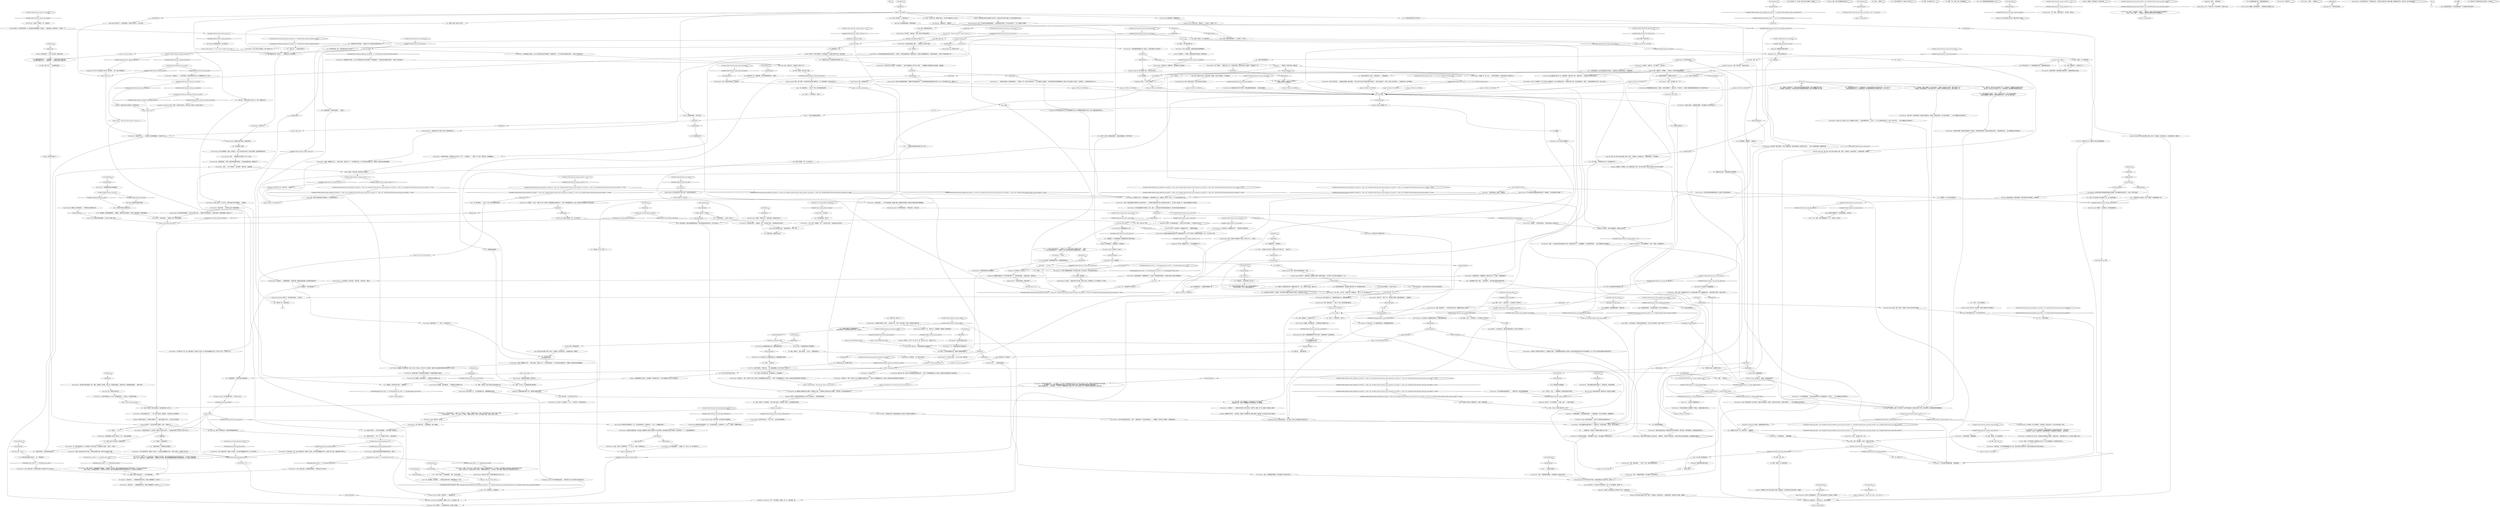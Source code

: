 # SEAFORT / DESERTER MURDER
# Getting him to admit to it by piling on evidence.
#
#DRAMA (INT) red check
# ==================================================
digraph G {
	  0 [label="START"];
	  1 [label="input"];
	  2 [label="Pain Threshold: 很抱歉，这样好像没用……平常揍你自己好像是可以的。"];
	  3 [label="Cuno: “不行，来吧。”他的声音稍微放大了一些。“说*两句*，我们走。”"];
	  4 [label="CheckItem(\"deserter_gun\")"];
	  5 [label="CheckItem(\"deserter_gun\")", shape=diamond];
	  6 [label="!(CheckItem(\"deserter_gun\"))", shape=diamond];
	  7 [label="The Deserter: “你跟敌人在一起，孩子……”他的声音很刺耳。“你是市场自由主义政权的守卫。”"];
	  8 [label="You: 屏住呼吸。"];
	  9 [label="Composure: ……警督也在一旁屏住呼吸，静静听着。"];
	  10 [label="Kim Kitsuragi: “说话客气点，德罗斯先生。”警督握紧了手枪的枪柄。"];
	  11 [label="Hand/Eye Coordination: 现在谨慎些，慢慢来，稳一点。让他先重复一遍。"];
	  12 [label="Jump to: [get_to_it]"];
	  13 [label="Kim Kitsuragi: “警探？”警督转向你，不耐烦的情绪隐藏地很巧妙。"];
	  14 [label="You: “在整个马丁内斯，要看到那扇窗户，这里的视线是最好、最不受干扰的。”"];
	  15 [label="Variable[\"seafort.deserter_hl_tear_pile_on\"]"];
	  16 [label="Variable[\"seafort.deserter_hl_tear_pile_on\"]", shape=diamond];
	  17 [label="!(Variable[\"seafort.deserter_hl_tear_pile_on\"])", shape=diamond];
	  18 [label="Jump to: [TIME_TO_CONFESS]"];
	  19 [label="IsKimHere()"];
	  20 [label="IsKimHere()", shape=diamond];
	  21 [label="!(IsKimHere())", shape=diamond];
	  22 [label="You: “我比你要激进十倍都不止。我是一个激进的中间派，让这个地方保持*理智*。”\n“我们比你要激进十倍都不止。我们是激进的中间派，让这个地方保持*理智*。”"];
	  23 [label="The Deserter: “安全？你把这叫安全？这叫*失败*！每隔20秒钟就会有一声枪响。战争永远不会结束，只是我们*要输*了……”他几乎要被自己的声音噎住了。"];
	  24 [label="Drama: 更简单？不。这又是一条你*永远*也连接不上的线索！"];
	  25 [label="You: “该死的脚印，到底都是……我恨他们……”"];
	  26 [label="You: 是的，我看见了。这是一种直觉。（点点头。）就像法西斯主义。"];
	  27 [label="Variable[\"village.deserter_sees_shit\"]"];
	  28 [label="Variable[\"village.deserter_sees_shit\"]", shape=diamond];
	  29 [label="!(Variable[\"village.deserter_sees_shit\"])", shape=diamond];
	  30 [label="The Deserter: “不。步枪瞄准镜的放大率是最好的。”"];
	  31 [label="Kim Kitsuragi: 警督就这么看了他一秒，或者是两秒，然后打破了沉默：“德罗斯先生——你知道自己是在承认谋杀吗？”"];
	  32 [label="You: “哈！抓到你了吧！”"];
	  33 [label="Authority: 动机。现在*真*警察要发现动机了。"];
	  34 [label="Variable[\"seafort.deserter_auth_real_cop_motive\"]"];
	  35 [label="Variable[\"seafort.deserter_auth_real_cop_motive\"]", shape=diamond];
	  36 [label="!(Variable[\"seafort.deserter_auth_real_cop_motive\"])", shape=diamond];
	  37 [label="Kim Kitsuragi: “警官，跟你说两句……”他比了个手势，要在旁边跟你说两句。"];
	  38 [label="You: “那是在战时，或者是在*战后*？”"];
	  39 [label="Reaction Speed: 就是它了。你能感觉到，就像是舌尖尝到了电瓶水的味道——你已经有一阵子没有过这种感觉了，不过……"];
	  40 [label="Half Light: ……为了杀人。"];
	  41 [label="Half Light: 有了！这里有血的味道，警督也闻到了……"];
	  42 [label="Rhetoric: 听起来他已经很久没跟其他人说过话了。特别谈论有关政治的话题。所以你首先就应该这么做。"];
	  43 [label="You: 拜托，我忘了什么？（击打脑袋的侧面。）"];
	  44 [label="The Deserter: “我看见你在那边闲逛，寻找证据。碰到跟那个死掉的*法西斯分子*有关的事情，你还真是该死的呕心沥血啊。”他的身体抖了一下：“你喜欢那幅景象吗？”"];
	  45 [label="The Deserter: “我已经准备好去死了……”老人打断了他的话，咳嗽起来：“我已经做了自己该做的事。”"];
	  46 [label="The Deserter: “*直觉*是一种异常的心理学主义。”他咯咯笑了起来。“它散发着秘密法西斯主义的恶臭。寄生虫阶级用直觉为他们生活中的等级辩护。这一切只不过是手相术和魔法*异种生物*而已。”"];
	  47 [label="The Deserter: “你的大脑被无线电波腐蚀了……”他望向天空，然后怀疑地眯起眼睛。"];
	  48 [label="IsKimHere()"];
	  49 [label="IsKimHere()", shape=diamond];
	  50 [label="!(IsKimHere())", shape=diamond];
	  51 [label="The Deserter: “该死的铃兰……”他看着绽放的花田：“整座小岛都要跟它们一起变白了……”"];
	  52 [label="Empathy: 突然间，他的表情变得柔和起来，甚至可以说是怀旧。一种奇怪的感情波动。"];
	  53 [label="Variable[\"seafort.deserter_charge_counter\"] >= 3"];
	  54 [label="Variable[\"seafort.deserter_charge_counter\"] >= 3", shape=diamond];
	  55 [label="!(Variable[\"seafort.deserter_charge_counter\"] >= 3)", shape=diamond];
	  56 [label="IsKimHere()"];
	  57 [label="IsKimHere()", shape=diamond];
	  58 [label="!(IsKimHere())", shape=diamond];
	  59 [label="You: “你这辈子都待在马丁内斯——那你知道什么……秘密通道吗？”"];
	  60 [label="The Deserter: “绞尽脑汁了，是吗？”他斜了你一眼，黑珍珠一样的眼睛散发出憎恶的光芒。“不顾一切地想要跟你的主人汇报。看来他们肯定很喜欢那个死掉的混账……”"];
	  61 [label="You: “咳咳。”（咳嗽几声。）"];
	  62 [label="The Deserter: “站在那儿，目瞪口呆，”老人摇摇头。“大脑*溃烂*……”"];
	  63 [label="You: 那我就再深入一些。"];
	  64 [label="You: “……你扣动了扳机？”"];
	  65 [label="Kim Kitsuragi: “如果你不喜欢的话……”"];
	  66 [label="The Deserter: “我不觉得还能再遇到这样的射击机会了。我开枪了。我看见他跪在那里，嘴里满是死亡，还有脸上那副愚蠢的表情。”他的笑容在颤抖。“他们的下半身还纠缠在一起……”"];
	  67 [label="The Deserter: “没什么。我去睡觉了。第二天早晨，到处都是铃兰。整个世界都是白色的——或者说只剩下白色。我在这里的最后一个春季……我知道法西斯分子会来，为自己人报仇……”"];
	  68 [label="The Deserter: “是的。”他只蹦出了这一个词。"];
	  69 [label="The Deserter: “不成熟的低能。”他眯起眼睛。"];
	  70 [label="You: 是的，是的，嘘！"];
	  71 [label="Electrochemistry: 当然，这只是你的中脑缘奖励通路——它对警察的事了解多少？也许你应该去嗨一下？这一刻真的太不重要了。"];
	  72 [label="Jump to: [themainhub]"];
	  73 [label="Jump to: [You: \"\"One more thing -- *why* were you l...\"]"];
	  74 [label="Kim Kitsuragi: 想不出别的什么了。警督看着你敲打自己，想要刺激思维过程。"];
	  75 [label="You: “我已经说得够多了。是你杀了他吗？”"];
	  76 [label="You: “他的名字叫埃利斯·科顿艾尔，在马丁内斯这边做安保工作。”\n“他的名字叫莱利，在马丁内斯这边做安保工作。”"];
	  77 [label="The Deserter: “你刚说什么……”他不停地摇头，突然间变得杂乱无章。他从眼睛里揉出了什么东西……"];
	  78 [label="Half Light: 那不是*杀人*，那是在兜圈子，看在老天爷的份上，全力以赴吧……"];
	  79 [label="IsCunoInParty()"];
	  80 [label="IsCunoInParty()", shape=diamond];
	  81 [label="!(IsCunoInParty())", shape=diamond];
	  82 [label="The Deserter: “是他，不是吗？”他裂开嘴笑了一下。“那小子，真是一件丑陋的作品……”"];
	  83 [label="Kim Kitsuragi: “你可以直接看到。混凝土上有射击孔，*专门*为顶尖狙击手用的。而你正好拥有一支远距离射程的步枪。”"];
	  84 [label="CheckEquipped(\"shirt_t500\")  or  CheckEquipped(\"hat_t500\")  or  CheckEquipped(\"shoes_t500\")"];
	  85 [label="CheckEquipped(\"shirt_t500\")  or  CheckEquipped(\"hat_t500\")  or  CheckEquipped(\"shoes_t500\")", shape=diamond];
	  86 [label="!(CheckEquipped(\"shirt_t500\")  or  CheckEquipped(\"hat_t500\")  or  CheckEquipped(\"shoes_t500\"))", shape=diamond];
	  87 [label="The Deserter: “结束？当他们朝海岸开炮的时候，就已经*结束*了……尸体被压力撕扯的四分五裂。那时就已经*结束*了。对于所有人来说都一样。”他的目光直接穿透了你的身体。"];
	  88 [label="You: “他是一个强奸犯。我并不是说这不是他应得的下场。”"];
	  89 [label="Perception (Sight): 生产商叫桑萨瑞克——你见过它们的V形商标——不过你辨认不出尺寸。"];
	  90 [label="Visual Calculus: 这跟你在秘密房间地板的尘土上看到的痕迹不同——那个不寻常的、横向花纹的鞋底印。不过，尺寸似乎是一样的……"];
	  91 [label="shoes_shoez_shusz"];
	  92 [label="You: 这是……奇迹吗？"];
	  93 [label="Inland Empire: 不是。奇迹还在等待发生。这是黑暗。"];
	  94 [label="Volition: 现在一定要非常、非常精确……不要冲动，你还是可能把事情搞砸的。"];
	  95 [label="Variable[\"seafort.deserter_reaction_hot_motive\"]"];
	  96 [label="Variable[\"seafort.deserter_reaction_hot_motive\"]", shape=diamond];
	  97 [label="!(Variable[\"seafort.deserter_reaction_hot_motive\"])", shape=diamond];
	  98 [label="CheckItem(\"gun_villiers\")  or  CheckItem(\"gun_ruby\")"];
	  99 [label="CheckItem(\"gun_villiers\")  or  CheckItem(\"gun_ruby\")", shape=diamond];
	  100 [label="!(CheckItem(\"gun_villiers\")  or  CheckItem(\"gun_ruby\"))", shape=diamond];
	  101 [label="The Deserter: “是的。”他只蹦出了这一个词。"];
	  102 [label="Perception (Smell): 空气中弥漫着血的味道……但是还有什么呢？还有些你记不起来的东西……"];
	  103 [label="Pain Threshold: 很抱歉，这样好像没用……平常揍你自己好像是可以的。"];
	  104 [label="Cuno: “哟，跟你说两句……”他比了个手势，要在旁边跟你说两句。"];
	  105 [label="You: 哦……"];
	  106 [label="Pain Threshold: 哦哦哦，那可是好东西。动机！怎么样，看见没，这下成了吧。找到动机。疼痛从你大脑浸透的海绵体里强行剥离了什么东西……"];
	  107 [label="IsKimHere()"];
	  108 [label="IsKimHere()", shape=diamond];
	  109 [label="!(IsKimHere())", shape=diamond];
	  110 [label="You: “你是怎么……”"];
	  111 [label="The Deserter: “我用它做了什么……”他用死气沉沉的眼睛看着你：“我用它来*杀人*。”"];
	  112 [label="get_to_it"];
	  113 [label="You: “你用这支枪射杀了对岸的雇佣兵吗？”\n“你用这支枪射杀了安全服务契约商科奈尔的一名上校吗？”"];
	  114 [label="You: 什么？"];
	  115 [label="You: “那是什么意思？是你杀了他吗？”"];
	  116 [label="You: “我不需要你的合作。我有这个。”（把特里安戈4-46拿给他看。）"];
	  117 [label="The Deserter: “我是一个焊工的儿子，瑞瓦肖公社的一名官员。”他朝你的脚下吐了一大口唾沫。“我不会跟杀人犯和自由主义政权的同性恋合作的。”\n“我是一个焊工的儿子，瑞瓦肖公社的一名官员。”他朝警督的脚下吐了一大口唾沫。“我不会跟杀人犯和自由主义政权的同性恋合作的。”"];
	  118 [label="The Deserter: “那是一支真枪，”他指着警督的手枪枪套，“不像你的小步兵手枪。我见过你拿着那些玩意趾高气扬地走来走去，为了自由主义者赴汤蹈火……”\n“那是一支真枪，”他指着你的配枪，“不像你的小步兵手枪。我见过你拿着那些玩意趾高气扬地走来走去，为了自由主义者赴汤蹈火……”"];
	  119 [label="The Deserter: “是的，它只一支*真正的*枪，不像你的小步兵手枪。我见过你拿着那些玩意趾高气扬地走来走去，为了自由主义者赴汤蹈火……”\n“是的，它只一支真正的枪，”他指着你的配枪，“不像你的小步兵手枪。我见过你拿着那些玩意趾高气扬地走来走去，为了自由主义者赴汤蹈火……”"];
	  120 [label="Rhetoric: 你快被带偏了。说回枪的事。只说枪的事。"];
	  121 [label="The Deserter: “因为这是个*狙击手掩体*，你这个愚蠢的白痴。电台里说得没错，你的脑子里有虫……”又是一阵突然的抽搐，紧接着是右眼……"];
	  122 [label="Jump to: [TIME_TO_CONFESS]"];
	  123 [label="Jump to: [TIME_TO_CONFESS]"];
	  124 [label="Rhetoric: 时机到了。射了它一枪，射了它一枪，说‘射了它一枪’，不要说‘杀了他’……"];
	  125 [label="Kim Kitsuragi: “尺寸是吻合的，但是鞋底印不同……”警督靠近查看着。"];
	  126 [label="The Deserter: “你们这群法西斯主义者像帽贝一样固执。”他拍掉运动鞋上的泥土。"];
	  127 [label="You: “人是会换鞋穿的。这并不意味着你没去过那里——就在被害人死去的房间附近——偷偷摸摸地。”"];
	  128 [label="Jump to: [TIME_TO_CONFESS]"];
	  129 [label="The Deserter: “我一直在看……”他把头歪向一边——然后看向城市。身体右侧又是一阵抽搐，不过强度低了一些。"];
	  130 [label="The Deserter: 他点点头。“步枪瞄准镜的放大率是最好的。”"];
	  131 [label="COLLABORATION HUB"];
	  132 [label="You: “你明白你这是在承认谋杀吗——在一个警官面前？”"];
	  133 [label="The Deserter: “因为他们就是这么做的……”他耸耸肩，然后咂了咂嘴。"];
	  134 [label="Authority: 你敢嘘我！他可以说自己是替人背锅。或者迷惑了。没有动机的供认是没有用的，别搞砸了。"];
	  135 [label="Logic: 他可以说自己是替人背锅。发疯了。受到胁迫。没有动机的话，上法庭是没用的，别搞砸了……"];
	  136 [label="Electrochemistry: 没有什么比破案更嗨的了，你什么时候才能学的会？找出动机，别搞砸了……"];
	  137 [label="Cuno: “嗯？”坤诺转向你，不是很耐烦。"];
	  138 [label="Variable[\"whirling.footprints_main_hub_reached\"]"];
	  139 [label="Variable[\"whirling.footprints_main_hub_reached\"]", shape=diamond];
	  140 [label="!(Variable[\"whirling.footprints_main_hub_reached\"])", shape=diamond];
	  141 [label="The Deserter: 想不出别的什么了。老人看着你敲打自己，想要刺激脑中的想法。"];
	  142 [label="Jump to: [TIME_TO_CONFESS]"];
	  143 [label="You: 当然！谢谢你，我的大脑，谢谢。"];
	  144 [label="Visual Calculus: 从这里他应该能清楚地看到审判。这绝对不只是空洞的吹嘘。"];
	  145 [label="You: “所以你杀了他？”\n“所以你就杀了他吗？”"];
	  146 [label="Jump to: [Suggestion: \"Coax it out of him... he's still wa...\"]"];
	  147 [label="Cuno: “我们跟他们可不是一道的，”小孩唾沫横飞。“我们他妈可是瑞瓦肖西部的代表。”"];
	  148 [label="You: 什么也不说。"];
	  149 [label="TIME_TO_CONFESS"];
	  150 [label="Kim Kitsuragi: “是你*杀*了他吗？”警督突然朝他的方向上前一步。"];
	  151 [label="Perception (Sight): 唾液中有一丝血迹……"];
	  152 [label="IsKimHere()"];
	  153 [label="IsKimHere()", shape=diamond];
	  154 [label="!(IsKimHere())", shape=diamond];
	  155 [label="You: “那好吧。”（让步。）"];
	  156 [label="You: “你说*法西斯分子*？你承认杀了他吗？”"];
	  157 [label="The Deserter: “你在为你的法西斯兄弟伤心，是吗？一根树枝折断了，现在其他的很伤心……”他摆摆手。突然又是一阵抽搐——紧接着是右眼……"];
	  158 [label="The Deserter: “忘了那个愚蠢的瞄准镜吧，我不知道它在哪！自己找去吧——现在这是你的问题了。”"];
	  159 [label="Cuno: 什么也没出现。坤诺看着你敲打自己，想要刺激思维过程。"];
	  160 [label="Suggestion: 他温柔地重复着这个名字。就好像它有破碎的风险。"];
	  161 [label="The Deserter: “……把我们打倒在地。发出愉悦地呻吟……”他深吸一口气，带着一种奇异的活力：“公司训练的杀人狂魔死了，你们这群猎犬反而变得歇斯底里。我有*40年*没在海岸上见过你了。你知道吗……也许我应该早点杀人的？”"];
	  162 [label="Kim Kitsuragi: “请把鞋底给我看看，德罗斯先生。”"];
	  163 [label="You: 等等，也许没那么复杂……"];
	  164 [label="You: Variable[\"seafort.deserter_rc_drama_simpler_than\"]"];
	  165 [label="Variable[\"seafort.deserter_rc_drama_simpler_than\"]", shape=diamond];
	  166 [label="!(Variable[\"seafort.deserter_rc_drama_simpler_than\"])", shape=diamond];
	  167 [label="Kim Kitsuragi: “大家都会*换*鞋的，警探……”他转向老人呢。“是你。你去过那里，不是吗，偷偷溜进了褴褛飞旋……”"];
	  168 [label="The Deserter: “永远也不要相信工人主义者。他们都是同性恋——还有女人。他们是真正的敌人。”"];
	  169 [label="Hand/Eye Coordination: 咔哒。"];
	  170 [label="You: “还有一件事——那天晚上，你*为什么*要看他们？”\n“那天晚上你*为什么*要看他们？”"];
	  171 [label="IsCunoInParty()"];
	  172 [label="IsCunoInParty()", shape=diamond];
	  173 [label="!(IsCunoInParty())", shape=diamond];
	  174 [label="The Deserter: “是啊，很残暴地杀了他……”他闭上双眼。“瑞瓦肖又少了一个准军事部队成员。”你几乎看见他从眼里挤出了一滴眼泪。他的拳头因为愤怒而颤抖。"];
	  175 [label="You: “然后呢？”"];
	  176 [label="Logic: 动机！这就是动机的来源……"];
	  177 [label="You: 等等，不对，动机。是的。好像很重要。"];
	  178 [label="Electrochemistry: 没错。"];
	  179 [label="Volition: 现在不行。阻止自己。"];
	  180 [label="Cuno: “你一直像那样用瞄准镜偷窥别人吗？”"];
	  181 [label="The Deserter: “步枪瞄准镜的放大率是最棒的。”"];
	  182 [label="Cuno: 想不出别的什么了。坤诺看着你敲打自己，想要刺激思维过程。"];
	  183 [label="You: “失陪一下，德罗斯先生。”[离开。]"];
	  184 [label="Jump to: [GO_TO_CUNO_SIDE_2]"];
	  185 [label="Jump to: [The Deserter: \"\"I am a son of a welder, and an off...\"]"];
	  186 [label="Esprit de Corps: 嘘，他不需要别人推了。球自己滚了起来……"];
	  187 [label="shooty_shoot"];
	  188 [label="You: 没时间了！"];
	  189 [label="You: “你做过很多次吗？”"];
	  190 [label="IsCunoInParty()"];
	  191 [label="IsCunoInParty()", shape=diamond];
	  192 [label="!(IsCunoInParty())", shape=diamond];
	  193 [label="IsKimHere()"];
	  194 [label="IsKimHere()", shape=diamond];
	  195 [label="!(IsKimHere())", shape=diamond];
	  196 [label="Kim Kitsuragi: “这附近没有很多使用军事级弹药的枪支，不是吗？”"];
	  197 [label="The Deserter: “你*他妈*做了个屁。你什么都处理不好。我看见了全过程，你让他们直接被撕成了碎片。那个胖小子死了，还有那个老人。”"];
	  198 [label="Kim Kitsuragi: “很好……”警督掏出自己的笔记本，画了一条线。"];
	  199 [label="Variable[\"seafort.deserter_viscal_cancer\"]"];
	  200 [label="Variable[\"seafort.deserter_viscal_cancer\"]", shape=diamond];
	  201 [label="!(Variable[\"seafort.deserter_viscal_cancer\"])", shape=diamond];
	  202 [label="You: “有一件事——*瞄准镜*在哪？没有瞄准镜你是怎么开枪的？别的我们已经都找到了……”"];
	  203 [label="You: “是的。我举行了一场*降神会*，召唤了他的*灵魂*。它为我指引了道路——而这条路的终点是你。”"];
	  204 [label="The Deserter: “这么多年了。春天要来了，不对……它已经到了。把污秽全部冲走……”"];
	  205 [label="You: “是的，卡拉洁。你没听过她的名字，对吧？”"];
	  206 [label="Jump to: [TIME_TO_CONFESS]"];
	  207 [label="The Deserter: “你是敌人，”他的声音很尖利。“你是市场自由主义政权的守卫。”"];
	  208 [label="Perception (Sight): 生产商叫桑萨瑞克——尺寸是42-44码。"];
	  209 [label="The Deserter: “腐败的恋童癖的走狗……”老人摇摇头。“这么不顾一切地想跟他们汇报点什么吗？你这个自由主义大师。看来他们肯定很喜欢那个死掉的混账……”\n老人摇摇头。“这么不顾一切地想跟他们汇报点什么吗？你这个自由主义大师。看来他们肯定很喜欢那个死掉的混账……”\n“腐败的恋童癖的走狗……”老人摇摇头。“这么不顾一切地想跟他们汇报点什么吗？你这个自由主义大师。看来他们肯定很喜欢那个死掉的混账……”"];
	  210 [label="The Deserter: “你在说什么？”"];
	  211 [label="You: 怎么会？"];
	  212 [label="Half Light: 帮他看清所有那些*破事*……"];
	  213 [label="You: “你的意思是说，战时吗？”"];
	  214 [label="IsCunoInParty()"];
	  215 [label="IsCunoInParty()", shape=diamond];
	  216 [label="!(IsCunoInParty())", shape=diamond];
	  217 [label="Suggestion: 你可以哄他自己说出来，警督已经打好了基础。"];
	  218 [label="Kim Kitsuragi: “我不明白。”他转向你。“你呢，警探？这部分我没明白。”"];
	  219 [label="Variable[\"seafort.deserter_logic_motive_incoming\"]"];
	  220 [label="Variable[\"seafort.deserter_logic_motive_incoming\"]", shape=diamond];
	  221 [label="!(Variable[\"seafort.deserter_logic_motive_incoming\"])", shape=diamond];
	  222 [label="Cuno: 男孩飞快地瞥了一眼，点头表示会意……"];
	  223 [label="You: “我刚刚让你认罪了。我。该死的*我*——抱歉警探。”"];
	  224 [label="(CheckItem(\"dried_may_bells\")  and  Variable[\"inventory.wildflower_hub_reached_with_kim\"])  or  (Variable[\"whirling.sense_may_bells_clicked\"]  and  Variable[\"seafort.sense_may_bells_clicked\"])"];
	  225 [label="(CheckItem(\"dried_may_bells\")  and  Variable[\"inventory.wildflower_hub_reached_with_kim\"])  or  (Variable[\"whirling.sense_may_bells_clicked\"]  and  Variable[\"seafort.sense_may_bells_clicked\"])", shape=diamond];
	  226 [label="!((CheckItem(\"dried_may_bells\")  and  Variable[\"inventory.wildflower_hub_reached_with_kim\"])  or  (Variable[\"whirling.sense_may_bells_clicked\"]  and  Variable[\"seafort.sense_may_bells_clicked\"]))", shape=diamond];
	  227 [label="GO_TO_CUNO_SIDE_2"];
	  228 [label="Kim Kitsuragi: “不行，来吧。”警督不耐烦了。“说*两句*，我们走。”"];
	  229 [label="Variable[\"seafort.deserter_logic_maybells_not_asked\"] == false  and  Variable[\"seafort.deserter_logic_footprints_not_asked\"] == false  and  Variable[\"seafort.deserter_logic_gun_not_asked\"] == false"];
	  230 [label="Variable[\"seafort.deserter_logic_maybells_not_asked\"] == false  and  Variable[\"seafort.deserter_logic_footprints_not_asked\"] == false  and  Variable[\"seafort.deserter_logic_gun_not_asked\"] == false", shape=diamond];
	  231 [label="!(Variable[\"seafort.deserter_logic_maybells_not_asked\"] == false  and  Variable[\"seafort.deserter_logic_footprints_not_asked\"] == false  and  Variable[\"seafort.deserter_logic_gun_not_asked\"] == false)", shape=diamond];
	  232 [label="Half Light: 一阵愤怒的抽搐，很突然，很难控制。"];
	  233 [label="You: “我仔细一想——还有别的事……”"];
	  234 [label="murderinghub"];
	  235 [label="Variable[\"seafort.deserter_reaction_you_can_feel_it\"]"];
	  236 [label="Variable[\"seafort.deserter_reaction_you_can_feel_it\"]", shape=diamond];
	  237 [label="!(Variable[\"seafort.deserter_reaction_you_can_feel_it\"])", shape=diamond];
	  238 [label="You: “杀人？”"];
	  239 [label="Composure: 你冲得太快。热切过头了。"];
	  240 [label="Rhetoric: 直接点，别拐弯抹角，他不喜欢这样……"];
	  241 [label="Variable[\"seafort.deserter_rhet_go_in_straight\"]"];
	  242 [label="Variable[\"seafort.deserter_rhet_go_in_straight\"]", shape=diamond];
	  243 [label="!(Variable[\"seafort.deserter_rhet_go_in_straight\"])", shape=diamond];
	  244 [label="Variable[\"seafort.deserter_shivers_chill\"]"];
	  245 [label="Variable[\"seafort.deserter_shivers_chill\"]", shape=diamond];
	  246 [label="!(Variable[\"seafort.deserter_shivers_chill\"])", shape=diamond];
	  247 [label="IsKimHere()"];
	  248 [label="IsKimHere()", shape=diamond];
	  249 [label="!(IsKimHere())", shape=diamond];
	  250 [label="You: “我做过弹道学分析了。”（指向塔楼。）“子弹是从这座小岛射出去的。”\n“我们做过弹道学分析了。”（指向塔楼。）“子弹是从这座小岛射出去的。”"];
	  251 [label="boys_got_killed"];
	  252 [label="Kim Kitsuragi: 警督的声音变得柔和了一些：“你在这里待得太久，德罗斯先生——太久了。很明显，你需要医疗救护……”"];
	  253 [label="where_scope"];
	  254 [label="Variable[\"whirling.sense_may_bells_clicked\"]  and  Variable[\"seafort.sense_may_bells_clicked\"]"];
	  255 [label="Variable[\"whirling.sense_may_bells_clicked\"]  and  Variable[\"seafort.sense_may_bells_clicked\"]", shape=diamond];
	  256 [label="!(Variable[\"whirling.sense_may_bells_clicked\"]  and  Variable[\"seafort.sense_may_bells_clicked\"])", shape=diamond];
	  257 [label="Perception (Sight): 别的地方都没有——你在马丁内斯别的地方都没有见过！"];
	  258 [label="Variable[\"seafort.deserter_charge_counter\"] >= 3"];
	  259 [label="Variable[\"seafort.deserter_charge_counter\"] >= 3", shape=diamond];
	  260 [label="!(Variable[\"seafort.deserter_charge_counter\"] >= 3)", shape=diamond];
	  261 [label="Suggestion: 是啊……这根本没用。"];
	  262 [label="Variable[\"seafort.deserter_inland_but_somehow_you_know\"]"];
	  263 [label="Variable[\"seafort.deserter_inland_but_somehow_you_know\"]", shape=diamond];
	  264 [label="!(Variable[\"seafort.deserter_inland_but_somehow_you_know\"])", shape=diamond];
	  265 [label="You: 嗨？对啊。我们嗨起来吧！"];
	  266 [label="You: “……如果那也是，你知道的，你看到的*破事*中的一部分……”"];
	  267 [label="Cuno: “无所谓了，老兄……”坤诺看着你。看来他觉得这样不管用。"];
	  268 [label="Esprit de Corps: 他想到——你在做什么。我们就快逮到他了。"];
	  269 [label="Jump to: [COLLABORATION HUB]"];
	  270 [label="Reaction Speed: 等等，别忘了脚印！卡拉洁卧室背后的那个秘密空间，尘土上的斜纹脚印！*现在*轮到它们了！"];
	  271 [label="Variable[\"seafort.deserter_logic_goddamn_may_bells\"]  or  Variable[\"seafort.deserter_logic_the_footprints\"]"];
	  272 [label="Variable[\"seafort.deserter_logic_goddamn_may_bells\"]  or  Variable[\"seafort.deserter_logic_the_footprints\"]", shape=diamond];
	  273 [label="!(Variable[\"seafort.deserter_logic_goddamn_may_bells\"]  or  Variable[\"seafort.deserter_logic_the_footprints\"])", shape=diamond];
	  274 [label="Cuno: 坤诺看着你敲打自己，想要刺激思维过程。"];
	  275 [label="Cuno: “哟，跟你说两句……”他比了个手势，要在旁边跟你说两句。"];
	  276 [label="IsCunoInParty()"];
	  277 [label="IsCunoInParty()", shape=diamond];
	  278 [label="!(IsCunoInParty())", shape=diamond];
	  279 [label="Pain Threshold: 很抱歉，这样好像没用……平常揍你自己好像是可以的。"];
	  280 [label="The Deserter: “就快到*哪里*？就快准备好流血致死吗？”他看着你裤腿上的血迹……"];
	  281 [label="The Deserter: “就快到*哪里*？就快准备好流血致死吗？”他看着你裤腿上的血迹……"];
	  282 [label="Jump to: [TIME_TO_CONFESS]"];
	  283 [label="IsKimHere()"];
	  284 [label="IsKimHere()", shape=diamond];
	  285 [label="!(IsKimHere())", shape=diamond];
	  286 [label="The Deserter: “我用它杀人。”"];
	  287 [label="IsKimHere()"];
	  288 [label="IsKimHere()", shape=diamond];
	  289 [label="!(IsKimHere())", shape=diamond];
	  290 [label="You: 不过什么？"];
	  291 [label="Perception (Smell): 就连小孩都闻到了……"];
	  292 [label="Shivers: 这种感觉消散了，只留下沉默。"];
	  293 [label="You: “你是一个康米主义者。我跟死人聊过了，他*告诉*我是康米主义杀了他。”"];
	  294 [label="You: “被害人的窗户背后就有铃兰。”（把干花那给他看。）"];
	  295 [label="Variable[\"plaza.tribunal_spiritbomb_succeeded\"]  or  Variable[\"plaza.tribunal_spiritbomb_failed\"]"];
	  296 [label="Variable[\"plaza.tribunal_spiritbomb_succeeded\"]  or  Variable[\"plaza.tribunal_spiritbomb_failed\"]", shape=diamond];
	  297 [label="!(Variable[\"plaza.tribunal_spiritbomb_succeeded\"]  or  Variable[\"plaza.tribunal_spiritbomb_failed\"])", shape=diamond];
	  298 [label="You: “我们救了很多人——他们的头目提图斯……我们处理好了那种情况。”"];
	  299 [label="Jump to: [boys_got_killed]"];
	  300 [label="You: “别挣扎了。我拿到凶器了。”"];
	  301 [label="The Deserter: “我知道那是什么感觉。我失去了一些人，因为我也很软弱。”"];
	  302 [label="The Deserter: “低能……”他摇摇头。"];
	  303 [label="Jump to: [TIME_TO_CONFESS]"];
	  304 [label="The Deserter: “你不用跟我解释……”他露齿一笑。“那小子，是一件丑陋的作品……”"];
	  305 [label="Rhetoric: 他实际已经承认了。"];
	  306 [label="CheckItem(\"dried_may_bells\")"];
	  307 [label="CheckItem(\"dried_may_bells\")", shape=diamond];
	  308 [label="!(CheckItem(\"dried_may_bells\"))", shape=diamond];
	  309 [label="Variable[\"seafort.deserter_perc_sansa_mid\"]"];
	  310 [label="Variable[\"seafort.deserter_perc_sansa_mid\"]", shape=diamond];
	  311 [label="!(Variable[\"seafort.deserter_perc_sansa_mid\"])", shape=diamond];
	  312 [label="Variable[\"seafort.deserter_viscal_shoes\"]"];
	  313 [label="Variable[\"seafort.deserter_viscal_shoes\"]", shape=diamond];
	  314 [label="!(Variable[\"seafort.deserter_viscal_shoes\"])", shape=diamond];
	  315 [label="The Deserter: “绞尽脑汁了，是吗？”他斜了他一眼，眼睛散发出憎恶的光芒。“*不顾一切*地想要跟你的主人汇报吗。看来他们肯定很喜欢那个死掉的混账……”"];
	  316 [label="Volition: 现在不行！现在不能崩溃，你已经很接近了。倒回到之前那个想法，那么说就好。"];
	  317 [label="Inland Empire: 内海黑暗，广阔，表面上毫无意义……"];
	  318 [label="Inland Empire: 是的。你拥有广阔的保皇主义灵魂，它伸向了什么——在未来。"];
	  319 [label="The Deserter: “步枪瞄准镜的放大率是最棒的。”"];
	  320 [label="You: “如果你不喜欢的话……”"];
	  321 [label="Kim Kitsuragi: “为什么？”"];
	  322 [label="Cuno: “你的意思是说……之后吗？*战后*？”"];
	  323 [label="You: “咳咳。”（咳嗽几声。）"];
	  324 [label="Half Light: 该死的公社社会！该死的混账！看看他，就这么盯着他看——打他的痛处！"];
	  325 [label="Variable[\"seafort.deserter_logic_maybells_not_asked\"] == false  and  Variable[\"seafort.deserter_logic_footprints_not_asked\"] == false  and  Variable[\"seafort.deserter_logic_gun_not_asked\"] == false"];
	  326 [label="Variable[\"seafort.deserter_logic_maybells_not_asked\"] == false  and  Variable[\"seafort.deserter_logic_footprints_not_asked\"] == false  and  Variable[\"seafort.deserter_logic_gun_not_asked\"] == false", shape=diamond];
	  327 [label="!(Variable[\"seafort.deserter_logic_maybells_not_asked\"] == false  and  Variable[\"seafort.deserter_logic_footprints_not_asked\"] == false  and  Variable[\"seafort.deserter_logic_gun_not_asked\"] == false)", shape=diamond];
	  328 [label="The Deserter: “这是一支枪。枪就是用来干这个的。还是说你想要一种仁义而委婉的说法——保护你的家人和财产？我没干过那个。”"];
	  329 [label="Inland Empire: 不可思议……像是吊在线上的木偶。有些不太对劲，你能感觉到。这个问题是对的。你只要……"];
	  330 [label="The Deserter: “当他死去的时候，全世界都会为之*庆祝*。又少了一个法西斯分子……”他嘘了一声，瞥了一眼芦苇丛，突然抽搐起来……"];
	  331 [label="Kim Kitsuragi: 警督看着你，满眼都是担忧。"];
	  332 [label="You: “铃兰——在被害人窗户的背后！我看见它们在*这里*生长。”（指向它们。）"];
	  333 [label="The Deserter: “自然并不是以*超能力*的方式运作的，”他嗤笑到。“异常的资产阶级冥想——魔法*异种生物*和深奥的感觉。全都是秘密法西斯主义。”"];
	  334 [label="IsKimHere()"];
	  335 [label="IsKimHere()", shape=diamond];
	  336 [label="!(IsKimHere())", shape=diamond];
	  337 [label="Empathy: 他看起来并不担心——暂时没有。他露出一副*随便你怎么折腾*的表情，还隐含着一丝*别又自己打自己*的味道。"];
	  338 [label="Composure: 一阵轻微的颤栗——看起来像是在微笑。一个扭曲的微笑。不过并不是自愿的。他就要爆发了……"];
	  339 [label="The Deserter: “我的耳朵听不见城里的声音。”"];
	  340 [label="Kim Kitsuragi: “我为过去的事情感到遗憾。”警督的声音变得柔和起来：“不过我们跟国际道德伦理委员会不是*一伙*的。我们是瑞瓦肖公民，就像你一样。”"];
	  341 [label="You: “好吧。先放下这个问题。”"];
	  342 [label="Kim Kitsuragi: “你肯定经常到处躲藏——这么多年没被人发现……”警督的声音亲切而友好。“你知不知道什么*秘密*通道呢？弹球工坊？”"];
	  343 [label="Jump to: [may_bells_bells_bells]"];
	  344 [label="Rhetoric: 这里面好像有点*问题*，之后再细究，他知道他的名字。不过先不要因此打乱步调，再向前推进……"];
	  345 [label="Inland Empire: *应该*起作用吗？"];
	  346 [label="You: 事实上，我开始觉得他是对的，这确实只是秘密法西斯主义。"];
	  347 [label="Variable[\"village.deserter_sees_shit\"]"];
	  348 [label="Variable[\"village.deserter_sees_shit\"]", shape=diamond];
	  349 [label="!(Variable[\"village.deserter_sees_shit\"])", shape=diamond];
	  350 [label="Reaction Speed: 快，动机，乘热打铁。让他自己说出来。"];
	  351 [label="Reaction Speed: 嘘，嘘什么嘘！他可以说自己是替人背锅。发疯了。受到胁迫。没有动机的话，上法庭是没用的，别搞砸了……"];
	  352 [label="The Deserter: “步枪瞄准镜的放大率是最棒的。”"];
	  353 [label="Empathy: 他看着你，好像你是一台出了故障的机器，想到：你该干嘛干嘛吧。甚至可以再来点*自己打自己*的戏码？"];
	  354 [label="You: “哈——抓到你了吧。我，就是这个地球上最无聊的警察。”"];
	  355 [label="IsCunoInParty()"];
	  356 [label="IsCunoInParty()", shape=diamond];
	  357 [label="!(IsCunoInParty())", shape=diamond];
	  358 [label="Reaction Speed: 是的。好痛。好到让人*疼痛*的。那些可不是*现代*的脚印……"];
	  359 [label="IsCunoInParty()"];
	  360 [label="IsCunoInParty()", shape=diamond];
	  361 [label="!(IsCunoInParty())", shape=diamond];
	  362 [label="Jump to: [themainhub]"];
	  363 [label="The Deserter: “那边的蠕虫吗？”他朝着南边、海岸的方向吐了一口唾沫。“穿着怪兽盔甲？”"];
	  364 [label="Cuno: “杀人？就像直接*干掉*他们吗？”"];
	  365 [label="The Deserter: 他裂开嘴笑了一下。“那小子，真是丑得不行……”"];
	  366 [label="You: （戏剧性地问到）“你觉得我们有凶器吗？”"];
	  367 [label="The Deserter: “你把他们都害死了。趾高气扬，你那位*小朋友*也中枪了……我没能好好看清，告诉我，他流了多少血？”"];
	  368 [label="You: “景色美极了。有了那副望远镜，我都能看见房间*里面*的景象。”"];
	  369 [label="Logic: 没错。现在继续给他施压。三个应该够了，也许四个……"];
	  370 [label="talking_to_the_dead"];
	  371 [label="The Deserter: “物质不是这样运动的。那些是异常的资产阶级冥想：*异种生物*，秘传的通神学。全都是秘密法西斯主义。”"];
	  372 [label="Logic: 谁在乎——你过来的路上，看到草丛里就长着铃兰！还有卡拉洁的阳台！"];
	  373 [label="Logic: 你到这里来的路上，草丛里就长着铃兰！还有卡拉洁的阳台！"];
	  374 [label="You: 哦耶！"];
	  375 [label="Variable[\"seafort.deserter_logic_goddamn_may_bells\"]"];
	  376 [label="Variable[\"seafort.deserter_logic_goddamn_may_bells\"]", shape=diamond];
	  377 [label="!(Variable[\"seafort.deserter_logic_goddamn_may_bells\"])", shape=diamond];
	  378 [label="Jump to: [TIME_TO_CONFESS]"];
	  379 [label="You: “我们会有一个议会。它会保护市场，稳定街道的秩序。这就是*我*所追求的——真正的民主。”\n“我们会有一个议会。它会保护市场，稳定街道的秩序。这就是*我们*所追求的——真正的民主。”"];
	  380 [label="Composure: 怒不可遏的他似乎从什么东西里面挣脱了出来。他的眼睛深处燃烧着一团小小火苗，就像走廊里的信号灯……"];
	  381 [label="The Deserter: “吸引了你的注意……”他直视你的眼睛，瞳孔在颤动。“*现在*你们不会在地下室毒打瘾君子和妓女了。*现在*你来调查了。当成千上百的人死去的时候……”他的鼻孔外张，用力呼吸着……"];
	  382 [label="The Deserter: “我也许知道……”他的脸上出现一阵奇怪的震颤。"];
	  383 [label="You: “克莱尔先生？他怎么了？”"];
	  384 [label="Jump to: [COLLABORATION HUB]"];
	  385 [label="The Deserter: “你的大脑被无线电波*腐蚀*了。”他望向天空，然后转向男孩。“你也是。他们在*扭曲*你。”"];
	  386 [label="Variable[\"whirling.footprints_main_hub_reached\"]"];
	  387 [label="Variable[\"whirling.footprints_main_hub_reached\"]", shape=diamond];
	  388 [label="!(Variable[\"whirling.footprints_main_hub_reached\"])", shape=diamond];
	  389 [label="Reaction Speed: 你可以的！还记得吗，那些可不像是*现代*的鞋底印……"];
	  390 [label="IsKimHere()"];
	  391 [label="IsKimHere()", shape=diamond];
	  392 [label="!(IsKimHere())", shape=diamond];
	  393 [label="Logic: 你就快抓到他了。只要最后再稍微推一把……"];
	  394 [label="You: “那具穿着陶瓷盔甲，挂在褴褛飞旋背后的尸体。是你朝他开的枪吗？”"];
	  395 [label="You: “一个美好又强壮的男人，是光荣的私营军事公司科奈尔派到这里来的。”"];
	  396 [label="You: “3月4号晚上，法西斯暗杀小队的一名成员嘴部中弹了。”"];
	  397 [label="You: “你说的杀人，是在战争停止*之后*吗？”"];
	  398 [label="Reaction Speed: 这就是*活着*的目的。这就是*狗屎*。"];
	  399 [label="IsKimHere()"];
	  400 [label="IsKimHere()", shape=diamond];
	  401 [label="!(IsKimHere())", shape=diamond];
	  402 [label="IsCunoInParty()"];
	  403 [label="IsCunoInParty()", shape=diamond];
	  404 [label="!(IsCunoInParty())", shape=diamond];
	  405 [label="Half Light: 朝他发起猛攻。继续给他施压。把你对他的全部了解都用上，越多越好……"];
	  406 [label="You: “在我看来，它可以用作远距离射击。”"];
	  407 [label="Volition: 所以他看见你……好吧。那又怎样。别被它带偏了。"];
	  408 [label="Kim Kitsuragi: “所以你看到冲突了？”警督指向内陆。“你喜欢自己看见的吗？那场大骚乱？那都是你的杰作。你的计划。是*你*害死他们的。”"];
	  409 [label="The Deserter: “你什么都不知道……”他凝视警督，左脸一阵抽搐。"];
	  410 [label="Half Light: 再次朝他发起猛攻。继续给他施压。"];
	  411 [label="The Deserter: “你输了，右派的家伙。你输了……”他摇摇头，脑袋上灰白色的头发和下巴也跟着晃动……\n“你输了，同志。你输了……”他摇摇头，脑袋上灰白色的头发和下巴也跟着晃动……"];
	  412 [label="Logic: 等等，它来了——该死的铃兰，卡拉洁屋顶上干枯的铃兰！"];
	  413 [label="You: 现在我觉得脑袋疼。"];
	  414 [label="Variable[\"seafort.deserter_charge_counter\"] >= 3"];
	  415 [label="Variable[\"seafort.deserter_charge_counter\"] >= 3", shape=diamond];
	  416 [label="!(Variable[\"seafort.deserter_charge_counter\"] >= 3)", shape=diamond];
	  417 [label="rile_him_up"];
	  418 [label="The Deserter: “从*内部*颠覆系统……你这只有病的狗杂种！你只会跪舔他们，只会这个……”他几乎要被自己的声音噎住了。"];
	  419 [label="Volition: 现在不行。阻止自己。"];
	  420 [label="Logic: 直觉告诉你，你记起来了。"];
	  421 [label="Inland Empire: 是的。很快就会发生。"];
	  422 [label="Kim Kitsuragi: “你*总是*通过步枪瞄准镜来看东西吗？”他解释到：“我只是想尝试去*理解*一下。”"];
	  423 [label="You: “所以你射了他一枪？”\n“所以你就射了他一枪？”"];
	  424 [label="Variable[\"seafort.deserter_elchem_seedy_motive\"]"];
	  425 [label="Variable[\"seafort.deserter_elchem_seedy_motive\"]", shape=diamond];
	  426 [label="!(Variable[\"seafort.deserter_elchem_seedy_motive\"])", shape=diamond];
	  427 [label="Authority: 他可以说自己是替人背锅。发疯了。受到胁迫。没有动机的话，上法庭是没用的，现在好好当个警察，别搞砸了……"];
	  428 [label="SetVariableValue(\"seafort.deserter_open_reasoning\", true) --[[ Variable[ ]]"];
	  429 [label="Cuno: “你*杀了*他吗？”小孩挺起胸膛。“妈的，告诉这个警察。”"];
	  430 [label="Variable[\"auto.visited_pinball_workshop\"]"];
	  431 [label="Variable[\"auto.visited_pinball_workshop\"]", shape=diamond];
	  432 [label="!(Variable[\"auto.visited_pinball_workshop\"])", shape=diamond];
	  433 [label="IsCunoInParty()"];
	  434 [label="IsCunoInParty()", shape=diamond];
	  435 [label="!(IsCunoInParty())", shape=diamond];
	  436 [label="You: “我们现在怎么做，这些脚印不匹配……”"];
	  437 [label="IsCunoInParty()"];
	  438 [label="IsCunoInParty()", shape=diamond];
	  439 [label="!(IsCunoInParty())", shape=diamond];
	  440 [label="You: “哈——*真相大揭秘*。”"];
	  441 [label="Variable[\"TASK.check_seafort_done\"] == true  and  CheckItem(\"deserter_gun\")"];
	  442 [label="Variable[\"TASK.check_seafort_done\"] == true  and  CheckItem(\"deserter_gun\")", shape=diamond];
	  443 [label="!(Variable[\"TASK.check_seafort_done\"] == true  and  CheckItem(\"deserter_gun\"))", shape=diamond];
	  444 [label="You: “天啦……我什么都没想到！”"];
	  446 [label="", shape=diamond];
	  447 [label="!()", shape=diamond];
	  448 [label="The Deserter: “意料之中。”他叹了口气，把手按在下腹部。那里在隐隐作痛……让他很恼火。"];
	  449 [label="You: “他死在情人的臂弯里，守卫着她，*还有*野松公司脆弱又美丽的公司利益，对抗那帮好斗的劳工。”"];
	  450 [label="The Deserter: “你是*揣着聪明装糊涂*吗？这是什么，跟社会格格不入的笑话吗？”"];
	  451 [label="You: “好吧，我的意思是准军事级暗杀小队。”"];
	  452 [label="The Deserter: “我用它杀人。”"];
	  453 [label="The Deserter: “呵……”"];
	  454 [label="The Deserter: “你什么都处理不好。我看见了全过程——你让他们直接被撕成了碎片。大部分人都死了，就连那个胖子也是。”"];
	  455 [label="Kim Kitsuragi: “4.46包壳弹药，改进过射程，”他罗列到。“我们找到了。就是它。”"];
	  456 [label="You: “这是为了保护我自己。”"];
	  457 [label="The Deserter: “小资产阶级法律……”他哼了一声，然后吐了一口唾沫。“你就只在乎这个，是吗？对于你这种人来说，世界上只有这一件事……”\n“小资产阶级法律……”他哼了一声，然后吐了一口唾沫。“你就只在乎这个，是吗？对于你这种人来说，世界上只有这一件事……”"];
	  458 [label="You: “你惹错警官了。我有超能力。”"];
	  459 [label="Kim Kitsuragi: 什么也没出现。警督看着你敲打自己，想要刺激思维过程。"];
	  460 [label="You: 哦耶！"];
	  461 [label="Perception (Sight): 别的地方都没有——这个春季，你在马丁内斯别的地方都没有见过！"];
	  462 [label="Pain Threshold: 你需要再揍自己一顿！"];
	  463 [label="You: “我没在马丁内斯别的地方见过这种花。只有这里。”"];
	  464 [label="The Deserter: “它们以前在小岛上开过花。我们用自己的鲜血给它们施肥。”他看向水面。“在他们毁掉它之前，五月的复兴岛像雪一样白。”"];
	  465 [label="The Deserter: “稳定……你说的议会将会变成囚笼上的锁。它连屁都*稳定*不了。市场被糟蹋了，充斥着怜悯和苦难……”他几乎要被自己的声音噎住了。"];
	  466 [label="You: “他是一个杀人犯。不过他依然受到法律的保护。”"];
	  467 [label="The Deserter: “该死的低能儿……”老人伸出他的腿。他的脚上穿着一双磨破的旧运动鞋，鞋底的花纹是黑白相间的螺旋图案。"];
	  468 [label="You: “我们现在怎么做，这些脚印不匹配……”"];
	  469 [label="The Deserter: “他们也是。”"];
	  470 [label="Cuno: “我打赌你一定经常偷偷摸摸的……躲藏吧。”男孩的声音有些激动。“知道什么秘密通道吗？坤诺知道通道……”"];
	  471 [label="Hand/Eye Coordination: 咔哒。"];
	  472 [label="Variable[\"seafort.deserter_logic_maybells_not_asked\"] == false  and  Variable[\"seafort.deserter_logic_footprints_not_asked\"] == false  and  Variable[\"seafort.deserter_logic_gun_not_asked\"] == false"];
	  473 [label="Variable[\"seafort.deserter_logic_maybells_not_asked\"] == false  and  Variable[\"seafort.deserter_logic_footprints_not_asked\"] == false  and  Variable[\"seafort.deserter_logic_gun_not_asked\"] == false", shape=diamond];
	  474 [label="!(Variable[\"seafort.deserter_logic_maybells_not_asked\"] == false  and  Variable[\"seafort.deserter_logic_footprints_not_asked\"] == false  and  Variable[\"seafort.deserter_logic_gun_not_asked\"] == false)", shape=diamond];
	  475 [label="Logic: 彻彻底底！这是最重要的事情，不能放过他！"];
	  476 [label="Hand/Eye Coordination: 那支枪。凶器是最完美的开场白。"];
	  477 [label="Suggestion: 再来一个，现在不可能超过一个了……"];
	  478 [label="The Deserter: “他们*都在*我的视线里，两个人都在。我跟他们一起呼吸。协调一致，然后我扣动扳机，子弹划过天空，直到降落在他嘴里……”他笑了起来。"];
	  479 [label="Kim Kitsuragi: 警督抬起右臂，让你不要出声……"];
	  480 [label="Perception (Hearing): 他听见了。他只想听你说出来……你进来了！"];
	  481 [label="You: “那里有一场丑陋的劳资纠纷，他被指派保护公平、公正、美好的企业利益。他被人杀了。”"];
	  482 [label="You: “你知道我什么意思。”"];
	  483 [label="Electrochemistry: 血清素中大奖了。"];
	  484 [label="IsCunoInParty()"];
	  485 [label="IsCunoInParty()", shape=diamond];
	  486 [label="!(IsCunoInParty())", shape=diamond];
	  487 [label="The Deserter: “你说谁？”他靠近了一些，竖起耳朵。"];
	  488 [label="Hand/Eye Coordination: 不不不。现在谨慎些，慢慢来，稳一点。让他先重复一遍。"];
	  489 [label="You: 摆脱掉。"];
	  490 [label="You: （靠近一些：）“是你射杀他的吗？”"];
	  491 [label="The Deserter: “你看起来像个低能儿。为什么不找他们要点真正的武器呢？”他咯咯地笑了。“用*火焰弹*对抗那些自动步枪……那些小子肯定会死的！”"];
	  492 [label="You: “我们救了很多人——阿兰，呃，还有那个音乐家……我们处理好了。”"];
	  493 [label="Variable[\"plaza.tribunal_gardener_shot\"]"];
	  494 [label="Variable[\"plaza.tribunal_gardener_shot\"]", shape=diamond];
	  495 [label="!(Variable[\"plaza.tribunal_gardener_shot\"])", shape=diamond];
	  496 [label="The Deserter: “那些人对你来说没有*任何*意义。秃鹰以这座城市为食，而你为它们准备好了晚餐。”"];
	  497 [label="You: “他没死，他在医院。”"];
	  498 [label="Drama: 他*弄丢*了，他只是不知道它在哪里，忘掉了，再逼紧一些……"];
	  499 [label="Variable[\"seafort.deserter_rhet_basically_admitting_it\"]"];
	  500 [label="Variable[\"seafort.deserter_rhet_basically_admitting_it\"]", shape=diamond];
	  501 [label="!(Variable[\"seafort.deserter_rhet_basically_admitting_it\"])", shape=diamond];
	  502 [label="You: “这是一种直觉。如果让他说的话，他会说是康米主义杀了他。”"];
	  503 [label="may_bells_bells_bells"];
	  504 [label="IsCunoInParty()"];
	  505 [label="IsCunoInParty()", shape=diamond];
	  506 [label="!(IsCunoInParty())", shape=diamond];
	  507 [label="The Deserter: “在你们利己主义者看来，什么都是牌子……谁在乎我的鞋是什么*牌子*的？桑萨……”他看着脚上那双满是泥泞的运动鞋。“都是狗屎。”"];
	  508 [label="The Deserter: 他斜了他一眼，黑珍珠一样的眼睛散发出憎恶的光芒。“*不顾一切*地想要跟你的主人汇报吗。看来他们肯定很喜欢那个死掉的混账……”"];
	  509 [label="You: 但我不是……离西边很远吗？"];
	  510 [label="Interfacing: 不过，他有自己特殊的方法。"];
	  511 [label="Hand/Eye Coordination: 咔哒。"];
	  512 [label="Logic: 什么时候？战前或是战后？"];
	  513 [label="You: 等等，动机呢，为什么要这样做？"];
	  514 [label="Logic: 嘘，嘘什么嘘！他可以说自己是替人背锅。发疯了。受到胁迫。没有动机的话，上法庭是没用的，千万别搞砸了……"];
	  515 [label="IsCunoInParty()"];
	  516 [label="IsCunoInParty()", shape=diamond];
	  517 [label="!(IsCunoInParty())", shape=diamond];
	  518 [label="Kim Kitsuragi: “警官，跟你说两句……”他比了个手势，要在旁边跟你说两句。"];
	  519 [label="Pain Threshold: 很抱歉，这样好像没用……平常揍你自己好像是可以的。"];
	  520 [label="Jump to: [TIME_TO_CONFESS]"];
	  521 [label="Jump to: [GO_TO_SIDE_2]"];
	  522 [label="The Deserter: “绞尽脑汁了，是吗？”他斜了他一眼，黑珍珠一样的眼睛散发出憎恶的光芒。“*不顾一切*地想要跟你的主人汇报吗。看来他们肯定很喜欢那个死掉的混账……”"];
	  523 [label="You: 只是点点头。"];
	  524 [label="You: 点头。"];
	  525 [label="Reaction Speed: 当然，现在你已经追踪到线索了，继续……"];
	  526 [label="Suggestion: 你需要先把他放在*上下文的环境里*理清一下。转动别处的钥匙——锁就在这里。它就在这里。"];
	  527 [label="Jump to: [get_to_it]"];
	  528 [label="You: “我知道你*想*告诉我的——你最近这一两个星期有没有用那支枪杀过人？”"];
	  529 [label="Encyclopedia: 你知道在隶属于国际道德伦理委员会的国家，和平时期是禁止使用它的——这是一件罕见的珍品。"];
	  530 [label="You: “闭嘴。我可以大声说出来：我拿到凶器了。”"];
	  531 [label="Variable[\"seafort.deserter_hl_tear_pile_on\"]"];
	  532 [label="Variable[\"seafort.deserter_hl_tear_pile_on\"]", shape=diamond];
	  533 [label="!(Variable[\"seafort.deserter_hl_tear_pile_on\"])", shape=diamond];
	  534 [label="Visual Calculus: 他实际已经承认了。只有一件事——这支步枪没有瞄准镜。"];
	  535 [label="Logic: 等等，它来了——该死的铃兰，卡拉洁屋顶上干枯的铃兰！"];
	  536 [label="Logic: 谁在乎——你过来的路上，看到草丛里就长着铃兰，*还有*卡拉洁的阳台！这是个巧合吗？"];
	  537 [label="The Deserter: “该死的铃兰……”他看着身后盛开的花田。“整座小岛都要跟它们一起变白了……”"];
	  538 [label="The Deserter: “你们这群混账是不会明白的。大炮，血雾……当你向他们的阶级利益发起进攻时，他们的攻击性是*难以置信*的。”"];
	  539 [label="Perception (Sight): 生产商叫桑萨瑞克——型号是花篮，尺寸是43码。"];
	  540 [label="Suggestion: 还不够。他就要吃不消了，不过你还需要再多一点。"];
	  541 [label="The Deserter: “我也许知道……”他的脸上出现一阵奇怪的震颤。"];
	  542 [label="The Deserter: “海岸也是——在他们把集装箱堆在顶上之前。堆满了破碎又没用的垃圾，供那些手指粗大的资产阶级小孩玩耍……”"];
	  543 [label="Kim Kitsuragi: 警督飞快地瞥了一眼，点头表示会意……"];
	  544 [label="You: “是你做的。你有手段*和*动机。一切都结束了。”"];
	  545 [label="Inland Empire: 不。远远不止这些。一小片什么东西。某种未来。"];
	  546 [label="IsKimHere()"];
	  547 [label="IsKimHere()", shape=diamond];
	  548 [label="!(IsKimHere())", shape=diamond];
	  549 [label="You: “通过步枪的瞄准镜吗？”"];
	  550 [label="You: 等等，动机呢，为什么要这样做？"];
	  551 [label="Reaction Speed: 他可以说自己是替人背锅。发疯了。受到胁迫。没有动机的话，上法庭是没用的，别搞砸了……"];
	  552 [label="Jump to: [themainhub]"];
	  553 [label="Cuno: 男孩看了他一秒，或者是两秒，突然兴奋地喘起粗气来。“他妈的……”"];
	  554 [label="The Deserter: “不成熟的低能……”他眯起眼睛。"];
	  555 [label="Endurance: 要不还是别打自己了？你又不是长生不老。"];
	  556 [label="Pain Threshold: 很抱歉，这样好像没用……平常揍你自己好像是可以的。"];
	  557 [label="You: “不要，我就快到了！让我再多打几下……”"];
	  558 [label="IsKimHere()"];
	  559 [label="IsKimHere()", shape=diamond];
	  560 [label="!(IsKimHere())", shape=diamond];
	  561 [label="The Deserter: “是啊，很残暴地杀了他……”他闭上双眼。“瑞瓦肖又少了一个准军事部队成员。”你几乎看见他从眼里挤出了一滴眼泪。他的拳头因为愤怒而颤抖。"];
	  562 [label="Kim Kitsuragi: “有意思。”警督点点头。“那是在战时，或者是在*战后*？”"];
	  563 [label="Half Light: 有了！这里有血的味道。"];
	  564 [label="Variable[\"seafort.deserter_rhet_go_in_straight\"]"];
	  565 [label="Variable[\"seafort.deserter_rhet_go_in_straight\"]", shape=diamond];
	  566 [label="!(Variable[\"seafort.deserter_rhet_go_in_straight\"])", shape=diamond];
	  567 [label="You: 等等——所以我该说哪个呢？"];
	  568 [label="Suggestion: 你*为什么*会觉得这是个好主意？别听我的——我*一直以来*都是错的。"];
	  569 [label="You: “好吧。我们先缓一下。跟我说说这个……”"];
	  570 [label="The Deserter: “你看起来像个低能儿。为什么不找他们要点*真正的*武器呢？”他咯咯地笑了。“用玩具枪对抗那些自动步枪……那些小子肯定会死的！”"];
	  571 [label="You: “这是一支少见的武器。而你这里有一支。没人有这些玩意的。”"];
	  572 [label="Variable[\"plaza.tribunal_gardener_shot\"]"];
	  573 [label="Variable[\"plaza.tribunal_gardener_shot\"]", shape=diamond];
	  574 [label="!(Variable[\"plaza.tribunal_gardener_shot\"])", shape=diamond];
	  575 [label="The Deserter: “那边的蠕虫吗？”他朝着南边吐了一口唾沫，然后指着你的盔甲说：“穿着你从他身上*拿走*的怪兽盔甲。”"];
	  576 [label="Drama: 撒谎！您有目击证人。"];
	  577 [label="IsKimHere()"];
	  578 [label="IsKimHere()", shape=diamond];
	  579 [label="!(IsKimHere())", shape=diamond];
	  580 [label="Esprit de Corps: 他似乎在说，不要说这个。什么都可以，就是这个不行。"];
	  581 [label="IsCunoInParty()"];
	  582 [label="IsCunoInParty()", shape=diamond];
	  583 [label="!(IsCunoInParty())", shape=diamond];
	  584 [label="The Deserter: 什么也没出现——老人看着你敲打自己，想要刺激脑中的想法。"];
	  585 [label="The Deserter: “跟*被害人*……”他把目光转向那片白茫茫的花海，沉默不语。接着，他下巴上的肌肉一阵抽搐，是痉挛。"];
	  586 [label="You: “你说得对。我是个卖国贼，不过至少我*做了*一些事情。我维持街上的和平，而你只会破坏一切。”\n“你说得对。我们是卖国贼，不过至少我们*做了*一些事情。我们维持街上的和平，而你只会破坏一切。”"];
	  587 [label="You: “谁管那些鞋子，不用鞋印我们也能抓到你。”"];
	  588 [label="Kim Kitsuragi: 他靠近了一些。“你做了什么？某种勘察？准备现场？偷听她说话？”"];
	  589 [label="The Deserter: “装卸工会是工人主义的污点，控制它的那头资产阶级肥猪……”他摇摇头。"];
	  590 [label="You: “……如果那也是你看到的*破事*中的一部分……”"];
	  591 [label="You: “用望远镜？”"];
	  592 [label="CheckItem(\"gun_villiers\")  or  CheckItem(\"gun_ruby\")"];
	  593 [label="CheckItem(\"gun_villiers\")  or  CheckItem(\"gun_ruby\")", shape=diamond];
	  594 [label="!(CheckItem(\"gun_villiers\")  or  CheckItem(\"gun_ruby\"))", shape=diamond];
	  595 [label="Cuno: 男孩目瞪口呆地看着你。"];
	  596 [label="Variable[\"village.deserter_sees_shit\"]"];
	  597 [label="Variable[\"village.deserter_sees_shit\"]", shape=diamond];
	  598 [label="!(Variable[\"village.deserter_sees_shit\"])", shape=diamond];
	  599 [label="You: “失陪一下，德罗斯先生。”[离开。]"];
	  600 [label="Variable[\"seafort.deserter_logic_maybells_not_asked\"] == false  and  Variable[\"seafort.deserter_logic_footprints_not_asked\"] == false  and  Variable[\"seafort.deserter_logic_gun_not_asked\"] == false"];
	  601 [label="Variable[\"seafort.deserter_logic_maybells_not_asked\"] == false  and  Variable[\"seafort.deserter_logic_footprints_not_asked\"] == false  and  Variable[\"seafort.deserter_logic_gun_not_asked\"] == false", shape=diamond];
	  602 [label="!(Variable[\"seafort.deserter_logic_maybells_not_asked\"] == false  and  Variable[\"seafort.deserter_logic_footprints_not_asked\"] == false  and  Variable[\"seafort.deserter_logic_gun_not_asked\"] == false)", shape=diamond];
	  603 [label="Logic: 现在，把所有不清楚的细节全部讲明白。不会再有别的机会了。"];
	  604 [label="IsKimHere()"];
	  605 [label="IsKimHere()", shape=diamond];
	  606 [label="!(IsKimHere())", shape=diamond];
	  607 [label="The Deserter: 没有回应。他的腿抽搐着。"];
	  608 [label="You: “很诚实……”"];
	  609 [label="Drama: 他听见了。他只想听您再说一次。这是他的角色里最激动人心的展开……正确的选择，吾辈攻进来了！开始吧，大人！"];
	  610 [label="Variable[\"seafort.deserter_handeye_careful_and_steady\"]"];
	  611 [label="Variable[\"seafort.deserter_handeye_careful_and_steady\"]", shape=diamond];
	  612 [label="!(Variable[\"seafort.deserter_handeye_careful_and_steady\"])", shape=diamond];
	  613 [label="Suggestion: 记住，别搞砸了——他*想要*告诉你。说点私人的话题。"];
	  614 [label="The Deserter: 你什么也没想到。他默默地用黑色的眼睛看着你。"];
	  615 [label="The Deserter: “哦，是啊……那个啊，”他仰望天空，砸吧着舌头：“那小子，是一件丑陋的作品……”"];
	  616 [label="Jump to: [IsKimHere()]"];
	  617 [label="Kim Kitsuragi: “你知道吗……”警督看着武器：“你说得没错。我确信这就是凶器。我们直接去找他对峙？”"];
	  618 [label="You: “那我就说了：我们拿到凶器了。”"];
	  619 [label="You: “你这么做——是因为你站在工会那一边，对吗？这跟政治有关。”"];
	  620 [label="Jump to: [may_bells_bells_bells]"];
	  621 [label="The Deserter: 他突然活了过来：“你知道他是谁——联盟训练的杀人犯，全副武装。他只有一半是人，另一半是*鲜血淋漓*的大锤……”"];
	  622 [label="You: “我知道这里发生过什么，在这座城市里。你们这群狂暴的疯子把它撕成了碎片，杀了5000万人。”\n“我们知道这里发生过什么，在这座城市里。你们这群狂暴的疯子把它撕成了碎片，杀了5000万人。”"];
	  623 [label="The Deserter: “维护*和平*？你把这叫和平？每隔20秒钟就会有一声枪响。战争还在继续，只不过我们*要输*了……”他几乎要被自己的声音噎住了。"];
	  624 [label="Half Light: 你在他身上*看到*了杀手的影子。他的声音很虚弱，呛得自己咳嗽个不停。言语已经用尽，他的眼珠在眼窝里微微移动。"];
	  625 [label="Suggestion: 差不多了。不过你还需要*一个*证据。只要一个。或者也许是两个……"];
	  626 [label="The Deserter: 老人凝视着火堆周围灰烬上的脚印。他突然陷入沉默，一种奇怪的心理活动在他心中酝酿。一阵风吹起。远处传来海鸥的鸣叫。"];
	  627 [label="You: “我现在该这么做？这些脚印是永远匹配不上的。”"];
	  628 [label="Jump to: [The Deserter: \"The old man stares at his own print...\"]"];
	  629 [label="The Deserter: “是的。”他看着警督的眼睛。“把它想象成一种*批判*的形式。”"];
	  630 [label="The Deserter: “是的。”他看着你的眼睛。“把它想象成一种批判的形式。”"];
	  631 [label="Half Light: 帮他看清所有那些*破事*……"];
	  632 [label="You: 是的，是的，嘘！"];
	  633 [label="Cuno: “……你就会扣动扳机？”"];
	  634 [label="You: “我刚刚让你认罪了。我是加姆洛克的超级警探。”"];
	  635 [label="Cuno: “如果你不喜欢自己看到的东西……”"];
	  636 [label="Jump to: [whirling.footprints_main_hub_reached]"];
	  637 [label="Jump to: [TIME_TO_CONFESS]"];
	  638 [label="Kim Kitsuragi: “警官，跟你说两句……”你拼命在扇自己耳光，警督想拉你到边上说两句。"];
	  639 [label="GO_TO_SIDE_2"];
	  640 [label="Jump to: [GO_TO_CUNO_SIDE_2]"];
	  641 [label="Jump to: [TIME_TO_CONFESS]"];
	  642 [label="The Deserter: “*什么*？”"];
	  643 [label="Kim Kitsuragi: “杀人？”"];
	  644 [label="so_close_react_to_it"];
	  645 [label="Shivers: 在那里面——一阵寒意，就像电流穿过你的脊椎。爬进你的骨头："];
	  646 [label="Shivers: 一切并不是表面看起来那样。"];
	  647 [label="Esprit de Corps: 该死的，赶紧问啊！——他很想这么说。"];
	  648 [label="Jump to: [get_to_it]"];
	  649 [label="The Deserter: “你什么都处理不好。我看见了全过程——你让他们直接被撕成了碎片。那个女孩也死了。”"];
	  650 [label="Visual Calculus: 还有一件事不清楚：这支步枪似乎没有瞄准镜。"];
	  651 [label="The Deserter: “愚蠢的右派。”他嘲弄到。"];
	  652 [label="Jump to: [TIME_TO_CONFESS]"];
	  653 [label="Kim Kitsuragi: 他没有回应挑衅。看来他并不认为这种方法会奏效。"];
	  654 [label="Shivers: 南部，马丁内斯海湾上布满星星点点的小岛，它们正在慢慢变绿，还有那些雪白的花儿……"];
	  655 [label="Jump to: [TIME_TO_CONFESS]"];
	  656 [label="IsKimHere()"];
	  657 [label="IsKimHere()", shape=diamond];
	  658 [label="!(IsKimHere())", shape=diamond];
	  659 [label="You: “我不在乎。我不在乎50年前发生了什么。现在是现在，我需要保证这座城市的安全。”\n“我不在乎。我不在乎50年前发生了什么。现在是现在，我们需要保证这座城市的安全。”"];
	  660 [label="IsKimHere()"];
	  661 [label="IsKimHere()", shape=diamond];
	  662 [label="!(IsKimHere())", shape=diamond];
	  663 [label="Variable[\"seafort.deserter_perc_sansa_full\"]"];
	  664 [label="Variable[\"seafort.deserter_perc_sansa_full\"]", shape=diamond];
	  665 [label="!(Variable[\"seafort.deserter_perc_sansa_full\"])", shape=diamond];
	  666 [label="Suggestion: 这个推了他一把，不过还不够……还要再来一点……"];
	  667 [label="Suggestion: 差不多了！他几乎就要爆发了。再多一点证据，任何事情都可以……"];
	  668 [label="Drama: 大人，他*现在*不需要穿着它们。"];
	  669 [label="Drama: 鞋印是他的，你能从那双眼睛里看出来，他无法控制住那闪烁的目光，似乎在寻找什么……"];
	  670 [label="Esprit de Corps: 你在做什么，他想到。我们就快逮到他了。"];
	  671 [label="You: 不过这*并没有*起到任何作用。"];
	  672 [label="The Deserter: “然后我会扣动扳机。”他的眼睛死气沉沉的。“把它想象成一种*批判*的形式。”"];
	  673 [label="Suggestion: 从他第一次看见他是什么时候开始？给他一个闲聊的机会。"];
	  674 [label="Kim Kitsuragi: “……你就会扣动扳机？”"];
	  675 [label="Electrochemistry: 一股潮热的怒火几乎卷走了笑容。某种黑暗的东西……"];
	  676 [label="You: “我他妈真的做到了。我刚刚让你认罪了。”"];
	  677 [label="Cuno: “对那支枪没什么要说的，是吗？你噎着了？就是那根棍子干得！”"];
	  678 [label="The Deserter: “它是一支真正的枪，不像你们这群RCM法西斯分子的小步兵手枪。”"];
	  679 [label="IsCunoInParty()"];
	  680 [label="IsCunoInParty()", shape=diamond];
	  681 [label="!(IsCunoInParty())", shape=diamond];
	  682 [label="Half Light: 帮他看清所有那些*破事*……"];
	  683 [label="Jump to: [COLLABORATION HUB]"];
	  684 [label="Visual Calculus: 跟轨道有关的东西？突然间，所有轨道都变得迷惑起来……先做点别的事吧！"];
	  685 [label="The Deserter: 什么也没出现。老人看着你敲打自己，想要刺激脑中的想法。"];
	  686 [label="You: “不要，我就快到了！让我再多打几下……”"];
	  687 [label="Cuno: “哟，迪克警探，我们说两句……”看着自己扇耳光的你，男孩朝旁边比了个手势。"];
	  688 [label="Jump to: [GO_TO_SIDE_2]"];
	  689 [label="Conceptualization: 政治。用政治攻击他，他也许会说出自己的动机……"];
	  690 [label="Logic: 不要留下任何交代不清楚的细节。让他把一切都说清楚。"];
	  691 [label="The Deserter: “而且他们确实这么做了。”"];
	  692 [label="Variable[\"seafort.deserter_who_are_you_hub_got\"]"];
	  693 [label="Variable[\"seafort.deserter_who_are_you_hub_got\"]", shape=diamond];
	  694 [label="!(Variable[\"seafort.deserter_who_are_you_hub_got\"])", shape=diamond];
	  695 [label="Logic: 谜底。"];
	  696 [label="Rhetoric: *我*刚才是怎么跟你说的？不要现在犯错……"];
	  697 [label="IsKimHere()"];
	  698 [label="IsKimHere()", shape=diamond];
	  699 [label="!(IsKimHere())", shape=diamond];
	  700 [label="The Deserter: “我什么都不*想*跟你说，你这个畸形杀人犯。”"];
	  701 [label="Variable[\"seafort.deserter_sugg_get_personal\"]"];
	  702 [label="Variable[\"seafort.deserter_sugg_get_personal\"]", shape=diamond];
	  703 [label="!(Variable[\"seafort.deserter_sugg_get_personal\"])", shape=diamond];
	  704 [label="Variable[\"seafort.deserter_hl_for_the_kill\"]"];
	  705 [label="Variable[\"seafort.deserter_hl_for_the_kill\"]", shape=diamond];
	  706 [label="!(Variable[\"seafort.deserter_hl_for_the_kill\"])", shape=diamond];
	  707 [label="Authority: 现在。现在推他一把。"];
	  708 [label="The Deserter: “你*他妈*做了个屁。你什么都处理不好。我看见了全过程，你让他们直接被撕成了碎片。你害死了那个女孩，好像这根本*不算什么*。”"];
	  709 [label="The Deserter: “谋杀……”老人不再回应——他只是瞥了一眼芦苇丛，又抽搐起来……"];
	  710 [label="Logic: 用证据让他精疲力尽。不断地给他施压，让他认罪。"];
	  711 [label="Perception (Sight): 唾液中有一丝血迹……"];
	  712 [label="Inland Empire: 不过，不知怎么的，你*知道*他是一个康米主义者。"];
	  713 [label="Logic: 你到这里来的路上，草丛里就长着铃兰！它们是战时大革命的符号！"];
	  714 [label="You: 现在我觉得脑袋疼。"];
	  715 [label="Suggestion: 他真的、*真的*会被激怒的，如果你这么说的话："];
	  716 [label="The Deserter: “你把这叫*理智*？每隔20秒钟就会有一声枪响。小孩他妈的都在开枪，而他们会来把他们带走……他妈的猥亵儿童……”他几乎要被自己的声音噎住了。"];
	  717 [label="Conceptualization: 对于他来说，整个世界都是一个锁定机构。在所有历史中，只有44年前出现过一束光。"];
	  718 [label="You: “他还是一名士兵。他是一个人。”"];
	  719 [label="Variable[\"auto.visited_pinball_workshop\"]"];
	  720 [label="Variable[\"auto.visited_pinball_workshop\"]", shape=diamond];
	  721 [label="!(Variable[\"auto.visited_pinball_workshop\"])", shape=diamond];
	  722 [label="Savoir Faire: 他肯定经常到处躲藏——这么多年才没被人发现。"];
	  723 [label="IsKimHere()"];
	  724 [label="IsKimHere()", shape=diamond];
	  725 [label="!(IsKimHere())", shape=diamond];
	  726 [label="Kim Kitsuragi: 警督扬起眉头。"];
	  727 [label="Jump to: [The Deserter: \"The old man stares at his own print...\"]"];
	  728 [label="Jump to: [You: \"\"Who cares about shoes, we got you...\"]"];
	  729 [label="it_WAS_communism"];
	  730 [label="You: 继续与他对话。"];
	  731 [label="Jump to: [it_WAS_communism]"];
	  732 [label="Conceptualization: 他*不会*现在停下来的，这些辩证唯物主义者永远不会。利用这一点。"];
	  733 [label="Logic: 你让他开口了。现在所有小碎片都拼在了一起。把一切包裹起来，像礼物一样……"];
	  734 [label="IsKimHere()"];
	  735 [label="IsKimHere()", shape=diamond];
	  736 [label="!(IsKimHere())", shape=diamond];
	  737 [label="The Deserter: “为什么不呢？”他摇摇头，笑了，牙齿烂成了黑色：“阶级战争永远不会停止。”"];
	  738 [label="The Deserter: 老人点点头。"];
	  739 [label="Variable[\"seafort.deserter_logic_need_motive\"]"];
	  740 [label="Variable[\"seafort.deserter_logic_need_motive\"]", shape=diamond];
	  741 [label="!(Variable[\"seafort.deserter_logic_need_motive\"])", shape=diamond];
	  742 [label="You: 是的，是的，嘘！"];
	  743 [label="You: 是的，是的，嘘！"];
	  744 [label="Jump to: [TIME_TO_CONFESS]"];
	  745 [label="Kim Kitsuragi: 警督看着你敲打自己，想要刺激思维过程。"];
	  746 [label="You: “是的。你去过褴褛飞旋。你在那里做什么？偷偷摸摸吗？”"];
	  747 [label="Variable[\"seafort.deserter_drama_youre_in\"]"];
	  748 [label="Variable[\"seafort.deserter_drama_youre_in\"]", shape=diamond];
	  749 [label="!(Variable[\"seafort.deserter_drama_youre_in\"])", shape=diamond];
	  750 [label="Half Light: 该死，他看见你了，他知道在广场发生了什么。"];
	  751 [label="The Deserter: “根本没有*战后*。”他摇摇头，笑了，牙齿烂成了黑色：“阶级战争永远不会停止。”"];
	  752 [label="Logic: 所以在战争结束*之后*，他还在继续杀人。好吧，好吧……"];
	  753 [label="Perception (Smell): 你能闻到。"];
	  754 [label="Kim Kitsuragi: “这种感觉很好，不是吗？像这样得到满意的结果——当你找到凶器的时候，就抓到凶手了。”"];
	  755 [label="You: “别跟我提金！”"];
	  756 [label="IsKimHere()"];
	  757 [label="IsKimHere()", shape=diamond];
	  758 [label="!(IsKimHere())", shape=diamond];
	  759 [label="Kim Kitsuragi: 警督的声音变得柔和了一些：“你在这里待得太久，德罗斯先生——太久了。你需要医疗救护……”"];
	  760 [label="You: “不知道你穿的靴子是什么牌子的？”"];
	  761 [label="Variable[\"seafort.deserter_logic_goddamn_may_bells\"]"];
	  762 [label="Variable[\"seafort.deserter_logic_goddamn_may_bells\"]", shape=diamond];
	  763 [label="!(Variable[\"seafort.deserter_logic_goddamn_may_bells\"])", shape=diamond];
	  764 [label="Logic: 他认识她——不过没听过这个名字。"];
	  765 [label="You: “我跟你一样是瑞瓦肖人。我没有为德尔塔的那帮狗杂种做事。我从内部颠覆了整个系统。”\n“我们跟你一样是瑞瓦肖人。我们没有为德尔塔的那帮狗杂种做事。我们从内部颠覆了整个系统。”"];
	  766 [label="Kim Kitsuragi: “尺寸是吻合的，但是鞋底印不同……”警督得出了相同的结论。"];
	  767 [label="You: “请把鞋底给我看看。”"];
	  768 [label="Jump to: [TIME_TO_CONFESS]"];
	  769 [label="IsKimHere()"];
	  770 [label="IsKimHere()", shape=diamond];
	  771 [label="!(IsKimHere())", shape=diamond];
	  772 [label="Jump to: [it_WAS_communism]"];
	  773 [label="Jump to: [it_WAS_communism]"];
	  774 [label="Suggestion: 哄他说出来……他正在兴头上。他们在啪啪啪……"];
	  775 [label="You: 等等，动机呢，为什么要这样做？"];
	  776 [label="The Deserter: “它是一支真正的枪，”他指着警督的配枪，“不像你这支小步兵手枪。”"];
	  777 [label="IsKimHere()"];
	  778 [label="IsKimHere()", shape=diamond];
	  779 [label="!(IsKimHere())", shape=diamond];
	  780 [label="Variable[\"seafort.deserter_logic_maybells_not_asked\"] == false  and  Variable[\"seafort.deserter_logic_footprints_not_asked\"] == false  and  Variable[\"seafort.deserter_logic_gun_not_asked\"] == false"];
	  781 [label="Variable[\"seafort.deserter_logic_maybells_not_asked\"] == false  and  Variable[\"seafort.deserter_logic_footprints_not_asked\"] == false  and  Variable[\"seafort.deserter_logic_gun_not_asked\"] == false", shape=diamond];
	  782 [label="!(Variable[\"seafort.deserter_logic_maybells_not_asked\"] == false  and  Variable[\"seafort.deserter_logic_footprints_not_asked\"] == false  and  Variable[\"seafort.deserter_logic_gun_not_asked\"] == false)", shape=diamond];
	  783 [label="Variable[\"seafort.deserter_charge_counter\"] >= 3"];
	  784 [label="Variable[\"seafort.deserter_charge_counter\"] >= 3", shape=diamond];
	  785 [label="!(Variable[\"seafort.deserter_charge_counter\"] >= 3)", shape=diamond];
	  786 [label="You: “我非常地真诚。现在，是你用那支步枪杀了他的吗？”"];
	  787 [label="Hand/Eye Coordination: 哦不，你错了。看在老天爷的份上，别听你的*手*瞎说，你已经这么接近了……"];
	  788 [label="IsCunoInParty()"];
	  789 [label="IsCunoInParty()", shape=diamond];
	  790 [label="!(IsCunoInParty())", shape=diamond];
	  791 [label="You: “别转移话题——我们找到凶器了。”（指着它。）"];
	  792 [label="Volition: 就像一个牵线木偶，被吊在看不见的细线上……"];
	  793 [label="The Deserter: “哈，你想向谁证明这一点，你的朋友吗？他不在这里。”他掰着指关节说到：“他死了，不是吗？”"];
	  794 [label="You: “凶器已经找到了。我还有很多你的罪证。”"];
	  795 [label="Rhetoric: 他实际已经承认了：死掉的*法西斯分子*——就是*法西斯主义者*——完成了自己的*使命*。"];
	  796 [label="The Deserter: “你的大脑被无线电波*腐蚀*了。”他望向天空，然后转向警督。"];
	  797 [label="IsCunoInParty()"];
	  798 [label="IsCunoInParty()", shape=diamond];
	  799 [label="!(IsCunoInParty())", shape=diamond];
	  800 [label="You: “一个名叫卡拉洁的年轻女人——想起什么了吗？这种花出现在了她的窗户背后。”（继续。）\n“一个名叫卡拉洁的年轻女人——想起什么了吗？这种干花出现在了她的窗户背后。”（继续。）"];
	  801 [label="You: “你认识她，对吗？她跟被害人之间有亲密关系。那个雇佣兵。”\n“你喜欢那个名字，不是吗？她跟被害人之间有亲密关系。那个雇佣兵。”"];
	  802 [label="The Deserter: “*卡拉洁*……”"];
	  803 [label="Variable[\"seafort.deserter_charge_counter\"] >= 3"];
	  804 [label="Variable[\"seafort.deserter_charge_counter\"] >= 3", shape=diamond];
	  805 [label="!(Variable[\"seafort.deserter_charge_counter\"] >= 3)", shape=diamond];
	  806 [label="The Deserter: “是200,000！最多200,000。那些数字太*疯狂*了，”他发出嘶嘶的声音。“几百万人，几千万人都在登陆后死去了！死在了*你*的手里……”他几乎要被自己的声音噎住了。"];
	  807 [label="Variable[\"seafort.deserter_rc_drama_simpler_than\"]"];
	  808 [label="Variable[\"seafort.deserter_rc_drama_simpler_than\"]", shape=diamond];
	  809 [label="!(Variable[\"seafort.deserter_rc_drama_simpler_than\"])", shape=diamond];
	  810 [label="Inland Empire: 也许在你接手这个案件*之前*，你就已经有所怀疑了。"];
	  811 [label="click_click_boom"];
	  812 [label="Kim Kitsuragi: 警督慢慢地掏出笔记本，非常慢。“你当时在看他们——被害人和一个年轻女性——在做爱？那晚通过瞄准镜看到的吗？在对他开枪之前？”"];
	  813 [label="The Deserter: “沾沾自喜的智障精神病患。”他眯起眼睛。"];
	  814 [label="Electrochemistry: 动机。这里面蕴藏着某种*不安的*动机，你没感觉到吗？问出他的动机。"];
	  815 [label="Logic: 现在，动机！你还需要一个动机，只靠供认是不够的……"];
	  816 [label="You: 等等，动机呢，为什么要这样做？"];
	  817 [label="You: “怎么会？”"];
	  818 [label="The Deserter: “我扣动了扳机。”他看着你的眼睛。“把它想象成一种*批判*的形式。”"];
	  819 [label="Cuno: “哟，人是会*换*鞋的。”他转向老人。“你一直偷偷摸摸的，对吧？踩点吗，还是什么？”"];
	  820 [label="Jump to: [themainhub]"];
	  821 [label="The Deserter: “是的。”他看着男孩的眼睛。“把它想象成一种*批判*的形式。”"];
	  0 -> 0
	  1 -> 456
	  1 -> 692
	  1 -> 110
	  2 -> 103
	  4 -> 4
	  4 -> 5
	  5 -> 475
	  6 -> 223
	  7 -> 715
	  8 -> 477
	  9 -> 523
	  9 -> 109
	  9 -> 7
	  10 -> 186
	  11 -> 613
	  12 -> 111
	  13 -> 647
	  14 -> 120
	  15 -> 16
	  15 -> 15
	  16 -> 576
	  17 -> 368
	  18 -> 148
	  19 -> 19
	  19 -> 20
	  20 -> 719
	  21 -> 514
	  22 -> 716
	  23 -> 624
	  24 -> 24
	  25 -> 723
	  26 -> 317
	  27 -> 27
	  27 -> 28
	  28 -> 211
	  29 -> 64
	  30 -> 346
	  31 -> 67
	  32 -> 813
	  33 -> 33
	  34 -> 34
	  34 -> 35
	  35 -> 816
	  35 -> 743
	  36 -> 814
	  37 -> 521
	  38 -> 751
	  39 -> 234
	  40 -> 239
	  41 -> 643
	  42 -> 71
	  43 -> 305
	  44 -> 756
	  45 -> 795
	  46 -> 333
	  47 -> 260
	  48 -> 48
	  48 -> 49
	  49 -> 458
	  50 -> 797
	  51 -> 51
	  52 -> 203
	  53 -> 53
	  53 -> 54
	  54 -> 780
	  55 -> 540
	  56 -> 56
	  56 -> 57
	  57 -> 311
	  58 -> 90
	  59 -> 381
	  60 -> 769
	  61 -> 166
	  62 -> 127
	  63 -> 316
	  64 -> 630
	  65 -> 168
	  66 -> 675
	  67 -> 282
	  68 -> 812
	  69 -> 815
	  70 -> 70
	  71 -> 264
	  71 -> 176
	  73 -> 169
	  74 -> 518
	  75 -> 615
	  76 -> 615
	  77 -> 564
	  78 -> 648
	  79 -> 80
	  79 -> 79
	  80 -> 428
	  81 -> 707
	  82 -> 616
	  83 -> 198
	  84 -> 84
	  84 -> 85
	  85 -> 575
	  86 -> 362
	  87 -> 538
	  88 -> 160
	  89 -> 89
	  90 -> 55
	  91 -> 162
	  91 -> 587
	  92 -> 92
	  93 -> 773
	  94 -> 353
	  94 -> 131
	  94 -> 676
	  94 -> 439
	  94 -> 634
	  94 -> 222
	  94 -> 31
	  95 -> 96
	  95 -> 95
	  96 -> 632
	  96 -> 550
	  97 -> 268
	  98 -> 98
	  98 -> 99
	  99 -> 118
	  100 -> 678
	  101 -> 815
	  102 -> 137
	  103 -> 141
	  104 -> 183
	  105 -> 357
	  106 -> 281
	  107 -> 107
	  107 -> 108
	  108 -> 478
	  109 -> 523
	  109 -> 109
	  109 -> 7
	  110 -> 477
	  111 -> 398
	  112 -> 112
	  112 -> 528
	  112 -> 396
	  112 -> 567
	  113 -> 486
	  114 -> 646
	  115 -> 116
	  116 -> 452
	  117 -> 150
	  118 -> 294
	  119 -> 294
	  120 -> 151
	  121 -> 413
	  122 -> 148
	  123 -> 148
	  124 -> 130
	  125 -> 90
	  126 -> 768
	  127 -> 59
	  128 -> 148
	  129 -> 546
	  130 -> 346
	  131 -> 144
	  131 -> 232
	  131 -> 422
	  132 -> 100
	  133 -> 175
	  134 -> 774
	  135 -> 145
	  136 -> 774
	  137 -> 647
	  138 -> 138
	  138 -> 139
	  139 -> 684
	  140 -> 148
	  141 -> 102
	  142 -> 148
	  143 -> 388
	  144 -> 406
	  145 -> 561
	  146 -> 774
	  147 -> 6
	  148 -> 81
	  149 -> 292
	  149 -> 293
	  149 -> 42
	  149 -> 619
	  149 -> 331
	  149 -> 569
	  149 -> 115
	  149 -> 760
	  149 -> 249
	  150 -> 184
	  151 -> 404
	  152 -> 152
	  152 -> 153
	  153 -> 407
	  154 -> 298
	  155 -> 301
	  156 -> 156
	  157 -> 413
	  158 -> 497
	  159 -> 352
	  160 -> 764
	  161 -> 380
	  162 -> 466
	  163 -> 163
	  164 -> 164
	  164 -> 165
	  165 -> 807
	  166 -> 807
	  167 -> 588
	  168 -> 343
	  169 -> 811
	  170 -> 128
	  171 -> 171
	  171 -> 172
	  172 -> 179
	  173 -> 509
	  174 -> 106
	  175 -> 66
	  176 -> 218
	  177 -> 177
	  178 -> 774
	  179 -> 322
	  179 -> 435
	  180 -> 180
	  181 -> 596
	  182 -> 1
	  184 -> 226
	  185 -> 116
	  186 -> 8
	  187 -> 450
	  187 -> 786
	  188 -> 525
	  189 -> 327
	  190 -> 190
	  190 -> 191
	  191 -> 136
	  192 -> 11
	  193 -> 193
	  193 -> 194
	  194 -> 195
	  195 -> 788
	  196 -> 592
	  197 -> 495
	  198 -> 754
	  199 -> 200
	  199 -> 199
	  200 -> 251
	  201 -> 759
	  202 -> 157
	  203 -> 370
	  204 -> 502
	  205 -> 338
	  206 -> 148
	  207 -> 715
	  208 -> 308
	  209 -> 626
	  210 -> 315
	  211 -> 810
	  212 -> 64
	  213 -> 737
	  214 -> 214
	  214 -> 215
	  215 -> 553
	  216 -> 93
	  217 -> 217
	  218 -> 169
	  219 -> 219
	  219 -> 220
	  220 -> 216
	  221 -> 217
	  222 -> 669
	  223 -> 554
	  224 -> 224
	  224 -> 225
	  225 -> 101
	  226 -> 137
	  227 -> 182
	  227 -> 686
	  229 -> 229
	  229 -> 230
	  230 -> 231
	  231 -> 474
	  232 -> 621
	  233 -> 447
	  234 -> 481
	  234 -> 393
	  234 -> 394
	  234 -> 75
	  234 -> 395
	  235 -> 235
	  235 -> 236
	  236 -> 644
	  237 -> 239
	  238 -> 327
	  239 -> 526
	  240 -> 240
	  241 -> 241
	  241 -> 242
	  242 -> 487
	  243 -> 10
	  244 -> 244
	  244 -> 245
	  245 -> 488
	  245 -> 113
	  246 -> 11
	  247 -> 248
	  247 -> 247
	  248 -> 149
	  249 -> 78
	  250 -> 43
	  251 -> 297
	  251 -> 491
	  251 -> 299
	  251 -> 791
	  251 -> 154
	  252 -> 44
	  253 -> 201
	  253 -> 155
	  253 -> 13
	  253 -> 367
	  254 -> 254
	  254 -> 255
	  255 -> 411
	  256 -> 636
	  257 -> 385
	  258 -> 258
	  258 -> 259
	  259 -> 471
	  260 -> 625
	  261 -> 712
	  262 -> 262
	  262 -> 263
	  263 -> 729
	  264 -> 121
	  265 -> 135
	  266 -> 672
	  267 -> 260
	  268 -> 178
	  269 -> 130
	  270 -> 104
	  270 -> 142
	  271 -> 272
	  271 -> 271
	  272 -> 440
	  273 -> 443
	  274 -> 556
	  275 -> 640
	  276 -> 276
	  276 -> 277
	  277 -> 273
	  278 -> 685
	  279 -> 36
	  280 -> 227
	  281 -> 2
	  282 -> 148
	  283 -> 283
	  283 -> 284
	  284 -> 691
	  285 -> 468
	  286 -> 286
	  287 -> 288
	  287 -> 287
	  288 -> 562
	  289 -> 483
	  290 -> 397
	  291 -> 363
	  292 -> 697
	  293 -> 651
	  294 -> 537
	  295 -> 296
	  295 -> 295
	  296 -> 490
	  297 -> 570
	  298 -> 492
	  299 -> 250
	  300 -> 366
	  301 -> 530
	  302 -> 302
	  303 -> 148
	  304 -> 616
	  305 -> 498
	  306 -> 306
	  306 -> 307
	  307 -> 535
	  308 -> 253
	  309 -> 309
	  309 -> 310
	  310 -> 89
	  311 -> 88
	  312 -> 312
	  312 -> 313
	  313 -> 766
	  314 -> 124
	  315 -> 727
	  316 -> 728
	  316 -> 627
	  317 -> 772
	  318 -> 772
	  319 -> 26
	  320 -> 672
	  321 -> 132
	  322 -> 751
	  323 -> 819
	  324 -> 689
	  325 -> 325
	  325 -> 326
	  326 -> 621
	  328 -> 285
	  329 -> 238
	  330 -> 792
	  331 -> 580
	  332 -> 50
	  333 -> 333
	  334 -> 334
	  334 -> 335
	  335 -> 796
	  336 -> 581
	  337 -> 461
	  338 -> 257
	  339 -> 801
	  340 -> 206
	  341 -> 125
	  342 -> 541
	  343 -> 502
	  344 -> 544
	  345 -> 345
	  345 -> 62
	  345 -> 25
	  346 -> 545
	  347 -> 347
	  347 -> 348
	  348 -> 631
	  349 -> 510
	  350 -> 94
	  351 -> 774
	  352 -> 346
	  353 -> 461
	  354 -> 813
	  355 -> 355
	  355 -> 356
	  356 -> 181
	  357 -> 140
	  358 -> 555
	  359 -> 360
	  359 -> 359
	  360 -> 687
	  361 -> 105
	  363 -> 147
	  363 -> 524
	  364 -> 327
	  365 -> 616
	  366 -> 454
	  367 -> 530
	  367 -> 755
	  368 -> 120
	  369 -> 652
	  370 -> 457
	  370 -> 202
	  370 -> 501
	  371 -> 333
	  372 -> 385
	  373 -> 256
	  374 -> 372
	  375 -> 376
	  375 -> 375
	  376 -> 714
	  376 -> 373
	  377 -> 636
	  378 -> 148
	  379 -> 464
	  380 -> 621
	  381 -> 123
	  382 -> 342
	  383 -> 167
	  384 -> 130
	  385 -> 266
	  386 -> 386
	  386 -> 387
	  387 -> 269
	  388 -> 270
	  389 -> 555
	  390 -> 390
	  390 -> 391
	  391 -> 745
	  392 -> 275
	  393 -> 655
	  394 -> 615
	  395 -> 642
	  396 -> 615
	  397 -> 76
	  398 -> 482
	  399 -> 400
	  399 -> 399
	  400 -> 40
	  401 -> 563
	  402 -> 402
	  402 -> 403
	  403 -> 290
	  404 -> 753
	  405 -> 531
	  406 -> 97
	  407 -> 250
	  408 -> 408
	  409 -> 298
	  410 -> 14
	  411 -> 552
	  412 -> 374
	  413 -> 371
	  414 -> 414
	  414 -> 415
	  415 -> 228
	  416 -> 667
	  417 -> 586
	  417 -> 622
	  417 -> 659
	  417 -> 21
	  417 -> 378
	  417 -> 765
	  418 -> 624
	  419 -> 467
	  419 -> 60
	  420 -> 731
	  421 -> 773
	  422 -> 318
	  423 -> 173
	  424 -> 424
	  424 -> 425
	  425 -> 69
	  425 -> 775
	  426 -> 349
	  427 -> 774
	  428 -> 820
	  429 -> 184
	  430 -> 430
	  430 -> 431
	  431 -> 469
	  432 -> 620
	  433 -> 433
	  433 -> 434
	  434 -> 221
	  435 -> 669
	  436 -> 819
	  437 -> 437
	  437 -> 438
	  438 -> 633
	  439 -> 818
	  440 -> 813
	  441 -> 441
	  441 -> 442
	  442 -> 744
	  443 -> 777
	  444 -> 389
	  445 -> 445
	  445 -> 446
	  448 -> 361
	  449 -> 449
	  450 -> 604
	  451 -> 615
	  452 -> 398
	  453 -> 192
	  454 -> 495
	  455 -> 618
	  456 -> 303
	  457 -> 711
	  458 -> 332
	  459 -> 336
	  460 -> 713
	  461 -> 385
	  462 -> 17
	  463 -> 463
	  464 -> 654
	  465 -> 624
	  466 -> 160
	  467 -> 539
	  468 -> 166
	  469 -> 213
	  470 -> 541
	  471 -> 811
	  472 -> 472
	  472 -> 473
	  473 -> 621
	  474 -> 690
	  475 -> 377
	  476 -> 223
	  477 -> 641
	  478 -> 65
	  479 -> 185
	  480 -> 233
	  481 -> 449
	  482 -> 83
	  483 -> 695
	  484 -> 484
	  484 -> 485
	  485 -> 321
	  486 -> 511
	  487 -> 609
	  488 -> 613
	  489 -> 291
	  490 -> 116
	  491 -> 750
	  492 -> 572
	  493 -> 493
	  493 -> 494
	  494 -> 649
	  495 -> 453
	  496 -> 119
	  497 -> 329
	  498 -> 155
	  498 -> 13
	  498 -> 367
	  499 -> 499
	  499 -> 500
	  500 -> 650
	  501 -> 534
	  502 -> 45
	  503 -> 800
	  503 -> 58
	  503 -> 462
	  504 -> 504
	  504 -> 505
	  505 -> 146
	  506 -> 715
	  507 -> 660
	  508 -> 628
	  509 -> 420
	  510 -> 817
	  510 -> 549
	  510 -> 591
	  511 -> 265
	  511 -> 319
	  512 -> 212
	  512 -> 37
	  513 -> 134
	  514 -> 145
	  515 -> 515
	  515 -> 516
	  516 -> 429
	  517 -> 722
	  518 -> 688
	  519 -> 517
	  520 -> 148
	  521 -> 639
	  522 -> 727
	  523 -> 477
	  524 -> 364
	  525 -> 39
	  526 -> 41
	  527 -> 111
	  528 -> 700
	  529 -> 571
	  529 -> 405
	  530 -> 793
	  531 -> 532
	  531 -> 533
	  532 -> 3
	  533 -> 710
	  534 -> 252
	  535 -> 761
	  536 -> 385
	  537 -> 51
	  538 -> 656
	  539 -> 663
	  540 -> 655
	  541 -> 620
	  542 -> 18
	  543 -> 669
	  544 -> 86
	  545 -> 772
	  546 -> 547
	  546 -> 548
	  547 -> 421
	  548 -> 170
	  549 -> 129
	  550 -> 551
	  551 -> 774
	  553 -> 93
	  554 -> 815
	  555 -> 440
	  556 -> 274
	  557 -> 279
	  558 -> 560
	  558 -> 559
	  559 -> 638
	  560 -> 358
	  561 -> 106
	  562 -> 751
	  563 -> 401
	  564 -> 565
	  564 -> 566
	  565 -> 696
	  566 -> 610
	  567 -> 614
	  568 -> 648
	  569 -> 410
	  570 -> 750
	  571 -> 97
	  572 -> 573
	  572 -> 574
	  573 -> 708
	  574 -> 196
	  575 -> 147
	  575 -> 524
	  575 -> 455
	  576 -> 652
	  577 -> 578
	  577 -> 579
	  578 -> 330
	  579 -> 369
	  580 -> 369
	  581 -> 582
	  581 -> 583
	  582 -> 384
	  583 -> 46
	  584 -> 461
	  585 -> 337
	  586 -> 623
	  587 -> 208
	  588 -> 314
	  589 -> 544
	  589 -> 382
	  590 -> 734
	  591 -> 29
	  592 -> 593
	  592 -> 594
	  593 -> 117
	  594 -> 776
	  595 -> 267
	  596 -> 597
	  596 -> 598
	  597 -> 682
	  598 -> 635
	  600 -> 601
	  600 -> 602
	  601 -> 621
	  602 -> 603
	  603 -> 122
	  604 -> 605
	  604 -> 606
	  605 -> 9
	  606 -> 186
	  607 -> 328
	  608 -> 327
	  609 -> 747
	  610 -> 611
	  610 -> 612
	  611 -> 787
	  612 -> 527
	  613 -> 111
	  614 -> 645
	  615 -> 246
	  616 -> 246
	  617 -> 618
	  617 -> 365
	  618 -> 197
	  619 -> 589
	  620 -> 502
	  621 -> 465
	  621 -> 718
	  621 -> 87
	  622 -> 806
	  623 -> 624
	  624 -> 783
	  625 -> 205
	  626 -> 52
	  627 -> 507
	  628 -> 626
	  629 -> 732
	  630 -> 732
	  631 -> 510
	  632 -> 350
	  633 -> 821
	  634 -> 813
	  635 -> 470
	  636 -> 385
	  637 -> 148
	  638 -> 639
	  639 -> 557
	  639 -> 599
	  640 -> 226
	  641 -> 148
	  642 -> 480
	  642 -> 74
	  642 -> 448
	  643 -> 327
	  644 -> 289
	  644 -> 187
	  645 -> 243
	  646 -> 697
	  647 -> 11
	  648 -> 111
	  649 -> 495
	  650 -> 252
	  651 -> 577
	  652 -> 148
	  653 -> 260
	  654 -> 542
	  655 -> 148
	  656 -> 657
	  656 -> 658
	  657 -> 339
	  658 -> 503
	  659 -> 22
	  660 -> 661
	  660 -> 662
	  661 -> 161
	  662 -> 340
	  662 -> 767
	  663 -> 664
	  663 -> 665
	  664 -> 89
	  665 -> 207
	  666 -> 122
	  667 -> 377
	  668 -> 126
	  669 -> 626
	  670 -> 418
	  671 -> 344
	  672 -> 732
	  673 -> 427
	  674 -> 629
	  675 -> 174
	  676 -> 68
	  677 -> 97
	  678 -> 294
	  679 -> 680
	  679 -> 681
	  680 -> 595
	  681 -> 209
	  682 -> 635
	  683 -> 130
	  684 -> 148
	  685 -> 323
	  686 -> 280
	  687 -> 226
	  688 -> 639
	  689 -> 637
	  690 -> 205
	  691 -> 30
	  692 -> 693
	  692 -> 694
	  693 -> 451
	  694 -> 607
	  695 -> 239
	  696 -> 527
	  697 -> 698
	  697 -> 699
	  698 -> 12
	  699 -> 189
	  700 -> 701
	  701 -> 702
	  701 -> 703
	  702 -> 568
	  703 -> 704
	  704 -> 705
	  704 -> 706
	  705 -> 77
	  706 -> 648
	  707 -> 489
	  707 -> 114
	  708 -> 495
	  709 -> 792
	  710 -> 3
	  711 -> 409
	  712 -> 261
	  713 -> 460
	  714 -> 536
	  715 -> 416
	  716 -> 624
	  717 -> 379
	  718 -> 160
	  719 -> 720
	  719 -> 721
	  720 -> 341
	  721 -> 620
	  722 -> 620
	  723 -> 724
	  723 -> 725
	  724 -> 726
	  725 -> 679
	  726 -> 670
	  727 -> 626
	  728 -> 587
	  729 -> 210
	  729 -> 730
	  729 -> 91
	  729 -> 508
	  729 -> 671
	  730 -> 61
	  731 -> 729
	  732 -> 733
	  733 -> 673
	  734 -> 736
	  734 -> 735
	  735 -> 674
	  736 -> 436
	  737 -> 752
	  738 -> 320
	  739 -> 740
	  739 -> 741
	  740 -> 512
	  740 -> 742
	  741 -> 32
	  742 -> 513
	  743 -> 133
	  744 -> 148
	  745 -> 278
	  746 -> 522
	  747 -> 748
	  747 -> 749
	  748 -> 233
	  749 -> 479
	  750 -> 143
	  751 -> 752
	  752 -> 38
	  753 -> 608
	  753 -> 188
	  753 -> 237
	  754 -> 709
	  755 -> 300
	  756 -> 757
	  756 -> 758
	  757 -> 82
	  758 -> 304
	  759 -> 44
	  760 -> 506
	  761 -> 762
	  761 -> 763
	  762 -> 459
	  762 -> 412
	  763 -> 636
	  764 -> 801
	  764 -> 204
	  765 -> 417
	  766 -> 90
	  767 -> 466
	  768 -> 148
	  769 -> 770
	  769 -> 771
	  770 -> 543
	  771 -> 432
	  772 -> 729
	  773 -> 729
	  774 -> 72
	  775 -> 70
	  776 -> 294
	  777 -> 778
	  777 -> 779
	  778 -> 73
	  779 -> 354
	  780 -> 781
	  780 -> 782
	  781 -> 621
	  782 -> 392
	  783 -> 784
	  783 -> 785
	  784 -> 717
	  785 -> 476
	  786 -> 116
	  787 -> 527
	  788 -> 789
	  788 -> 790
	  789 -> 677
	  790 -> 529
	  791 -> 617
	  792 -> 803
	  793 -> 496
	  793 -> 794
	  794 -> 709
	  795 -> 498
	  796 -> 653
	  797 -> 798
	  797 -> 799
	  798 -> 158
	  799 -> 584
	  800 -> 802
	  801 -> 585
	  802 -> 159
	  803 -> 804
	  803 -> 805
	  804 -> 600
	  805 -> 666
	  806 -> 624
	  807 -> 808
	  807 -> 809
	  808 -> 668
	  809 -> 23
	  810 -> 419
	  811 -> 590
	  811 -> 63
	  812 -> 738
	  813 -> 815
	  814 -> 423
	  815 -> 739
	  816 -> 426
	  817 -> 351
	  818 -> 732
	  819 -> 746
	  821 -> 732
}

